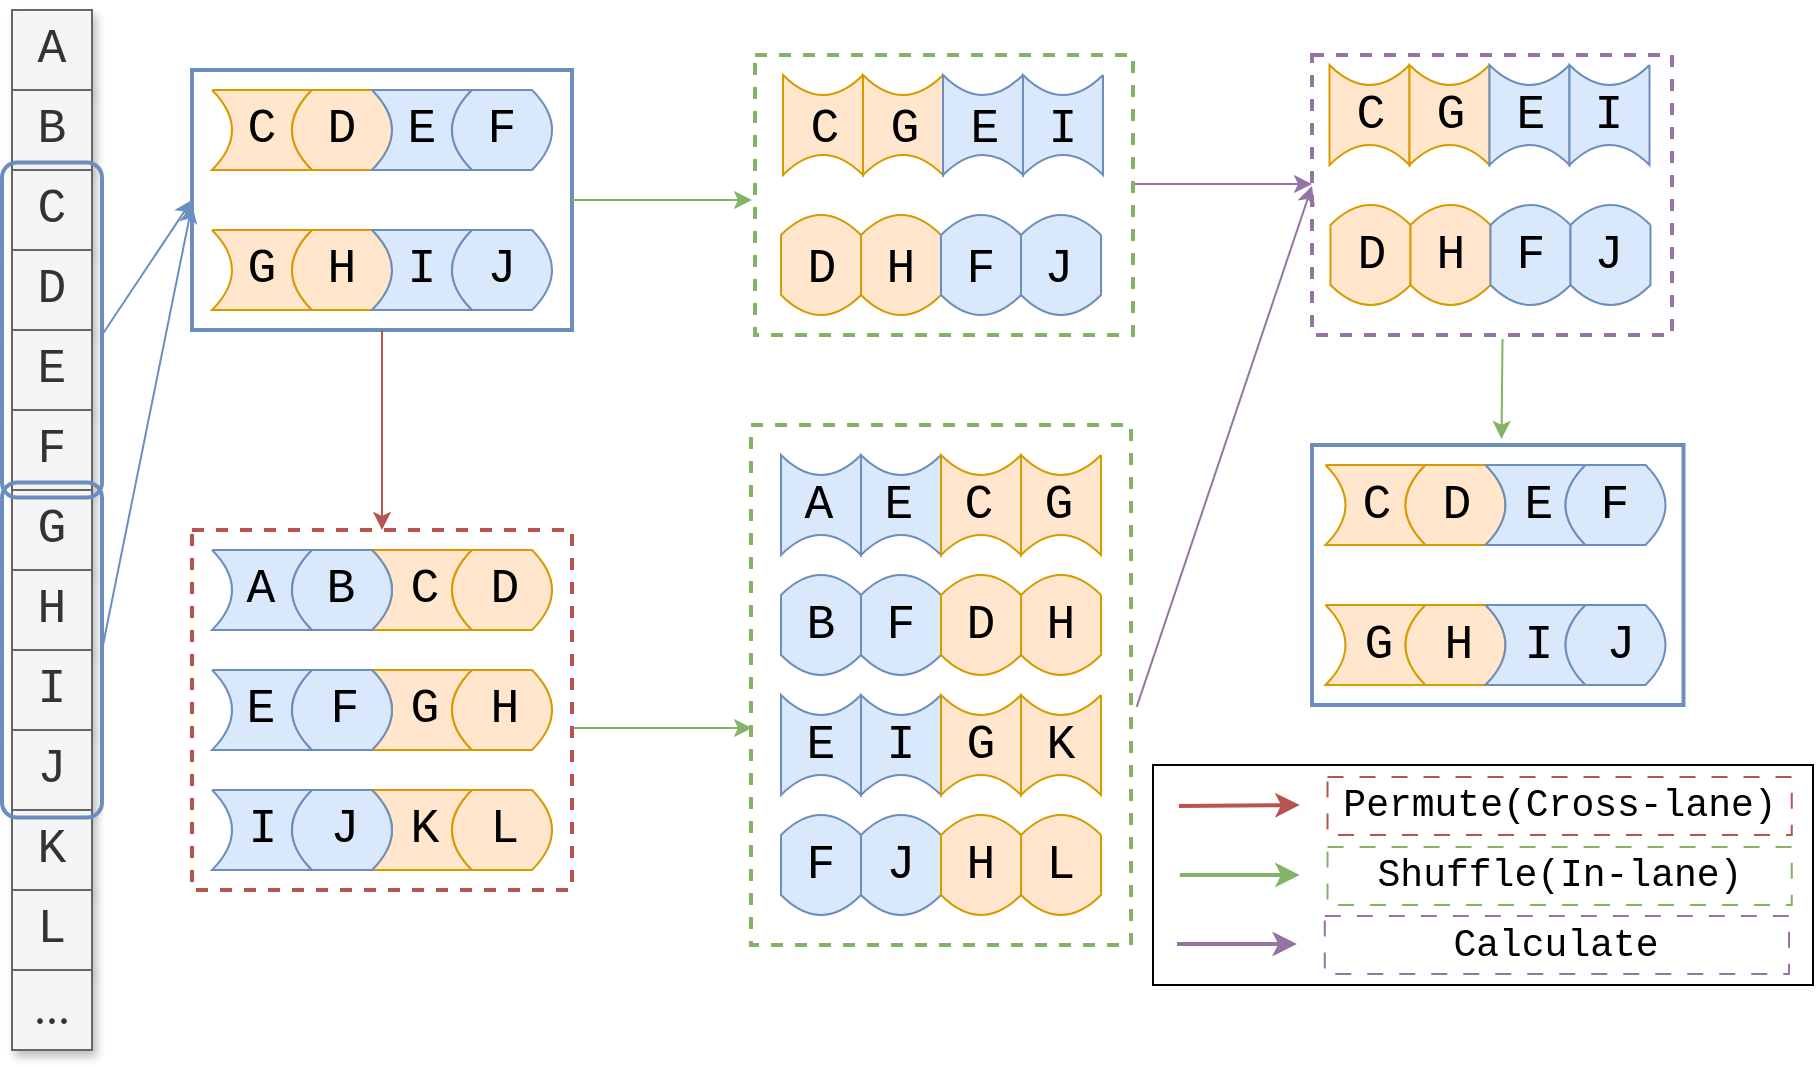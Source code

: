 <mxfile version="21.6.3" type="github">
  <diagram name="第 1 页" id="M4FTqEk83SEQUKlFbiba">
    <mxGraphModel dx="1247" dy="1162" grid="1" gridSize="10" guides="1" tooltips="1" connect="1" arrows="1" fold="1" page="1" pageScale="1" pageWidth="827" pageHeight="1169" math="0" shadow="0">
      <root>
        <mxCell id="0" />
        <mxCell id="1" parent="0" />
        <mxCell id="JJsusrt6YoOf3l3M_abA-1" value="C" style="shape=stencil(tZTbjoMgEIafhtuGw3bvG3b7HlSnldSCi/T09ouATcVqD9HEmMw/8M1PhgExXheiAkRxgdgPopRg7P4uPiexqCvIbBBPwkixKSFkamv0Hs4yt5EhVQFG2ibLfhFeuTXNx3imlXIQqVXdydzlHUxI5fbiS4DF8tdOVDn+ASyYaDKoiK5fxy6W84DJTH672Nb95H6nA3cdk7kaNxmYfI5l3ClDl5vxjcj2O6OPKn9ophLN4PQSbfqgT/BkHB4fswWUUt0BbgP9DuLvKPIGQcKe7xYR42WMLzStkQrvOE0u0GuIxOnXE6eJz9ESvsu9Znl1oMOMb7WBkdZvZVmG53Ok6uACX7pXwavhVffCPw==);whiteSpace=wrap;html=1;fillStyle=auto;shadow=0;fillColor=#ffe6cc;strokeColor=#d79b00;fontSize=24;fontFamily=Courier New;" vertex="1" parent="1">
          <mxGeometry x="1700" y="480" width="50" height="40" as="geometry" />
        </mxCell>
        <mxCell id="JJsusrt6YoOf3l3M_abA-2" value="D" style="shape=stencil(tZTZbsMgEEW/hsdWLIqU14q2/0HsSY3igIvJ9vfBgJMYL00jW7IszR185uKBQYzXhagAUVwg9okoJRi7t4tPSSzqCjIbxKMwUmxKCJnaGr2Dk8xtZEhVgJG2ybIvhD/cmuZhPNNKOYjUqu5kHvIOJqRy3+JzgMXyl05UOf4eLJhoMqiIfj+PfV8tAyYL+e1iW/ez+50P3HVMlmrcbGDyOpZxp4wdbsY3Itv9GH1Q+aCZSjQXp5do03t9hLvL4fswvM+WUEr1QFi/QPg9iLwhkPgbbi6isIrxmSY1aDJF/mM0PUHPMRKrb39ZpYnVySK+0b1+eXWkyYxvtYGJ7m9lWYYJOlF1dIEv3avg1TDYvXAF);whiteSpace=wrap;html=1;fillColor=#ffe6cc;strokeColor=#d79b00;fontSize=24;fontFamily=Courier New;" vertex="1" parent="1">
          <mxGeometry x="1740" y="480" width="50" height="40" as="geometry" />
        </mxCell>
        <mxCell id="JJsusrt6YoOf3l3M_abA-3" value="E" style="shape=stencil(tZTbjoMgEIafhtuGw3bvG3b7HlSnldSCi/T09ouATcVqD9HEmMw/8M1PhgExXheiAkRxgdgPopRg7P4uPiexqCvIbBBPwkixKSFkamv0Hs4yt5EhVQFG2ibLfhFeuTXNx3imlXIQqVXdydzlHUxI5fbiS4DF8tdOVDn+ASyYaDKoiK5fxy6W84DJTH672Nb95H6nA3cdk7kaNxmYfI5l3ClDl5vxjcj2O6OPKn9ophLN4PQSbfqgT/BkHB4fswWUUt0BbgP9DuLvKPIGQcKe7xYR42WMLzStkQrvOE0u0GuIxOnXE6eJz9ESvsu9Znl1oMOMb7WBkdZvZVmG53Ok6uACX7pXwavhVffCPw==);whiteSpace=wrap;html=1;fillStyle=auto;shadow=0;fillColor=#dae8fc;strokeColor=#6c8ebf;fontSize=24;fontFamily=Courier New;" vertex="1" parent="1">
          <mxGeometry x="1780" y="480" width="50" height="40" as="geometry" />
        </mxCell>
        <mxCell id="JJsusrt6YoOf3l3M_abA-4" value="F" style="shape=stencil(tZTZbsMgEEW/hsdWLIqU14q2/0HsSY3igIvJ9vfBgJMYL00jW7IszR185uKBQYzXhagAUVwg9okoJRi7t4tPSSzqCjIbxKMwUmxKCJnaGr2Dk8xtZEhVgJG2ybIvhD/cmuZhPNNKOYjUqu5kHvIOJqRy3+JzgMXyl05UOf4eLJhoMqiIfj+PfV8tAyYL+e1iW/ez+50P3HVMlmrcbGDyOpZxp4wdbsY3Itv9GH1Q+aCZSjQXp5do03t9hLvL4fswvM+WUEr1QFi/QPg9iLwhkPgbbi6isIrxmSY1aDJF/mM0PUHPMRKrb39ZpYnVySK+0b1+eXWkyYxvtYGJ7m9lWYYJOlF1dIEv3avg1TDYvXAF);whiteSpace=wrap;html=1;fillColor=#dae8fc;strokeColor=#6c8ebf;fontSize=24;fontFamily=Courier New;" vertex="1" parent="1">
          <mxGeometry x="1820" y="480" width="50" height="40" as="geometry" />
        </mxCell>
        <mxCell id="JJsusrt6YoOf3l3M_abA-5" value="G" style="shape=stencil(tZTbjoMgEIafhtuGw3bvG3b7HlSnldSCi/T09ouATcVqD9HEmMw/8M1PhgExXheiAkRxgdgPopRg7P4uPiexqCvIbBBPwkixKSFkamv0Hs4yt5EhVQFG2ibLfhFeuTXNx3imlXIQqVXdydzlHUxI5fbiS4DF8tdOVDn+ASyYaDKoiK5fxy6W84DJTH672Nb95H6nA3cdk7kaNxmYfI5l3ClDl5vxjcj2O6OPKn9ophLN4PQSbfqgT/BkHB4fswWUUt0BbgP9DuLvKPIGQcKe7xYR42WMLzStkQrvOE0u0GuIxOnXE6eJz9ESvsu9Znl1oMOMb7WBkdZvZVmG53Ok6uACX7pXwavhVffCPw==);whiteSpace=wrap;html=1;fillStyle=auto;shadow=0;fillColor=#ffe6cc;strokeColor=#d79b00;fontSize=24;fontFamily=Courier New;" vertex="1" parent="1">
          <mxGeometry x="1700" y="550" width="50" height="40" as="geometry" />
        </mxCell>
        <mxCell id="JJsusrt6YoOf3l3M_abA-6" value="H" style="shape=stencil(tZTZbsMgEEW/hsdWLIqU14q2/0HsSY3igIvJ9vfBgJMYL00jW7IszR185uKBQYzXhagAUVwg9okoJRi7t4tPSSzqCjIbxKMwUmxKCJnaGr2Dk8xtZEhVgJG2ybIvhD/cmuZhPNNKOYjUqu5kHvIOJqRy3+JzgMXyl05UOf4eLJhoMqiIfj+PfV8tAyYL+e1iW/ez+50P3HVMlmrcbGDyOpZxp4wdbsY3Itv9GH1Q+aCZSjQXp5do03t9hLvL4fswvM+WUEr1QFi/QPg9iLwhkPgbbi6isIrxmSY1aDJF/mM0PUHPMRKrb39ZpYnVySK+0b1+eXWkyYxvtYGJ7m9lWYYJOlF1dIEv3avg1TDYvXAF);whiteSpace=wrap;html=1;fillColor=#ffe6cc;strokeColor=#d79b00;fontSize=24;fontFamily=Courier New;" vertex="1" parent="1">
          <mxGeometry x="1740" y="550" width="50" height="40" as="geometry" />
        </mxCell>
        <mxCell id="JJsusrt6YoOf3l3M_abA-7" value="I" style="shape=stencil(tZTbjoMgEIafhtuGw3bvG3b7HlSnldSCi/T09ouATcVqD9HEmMw/8M1PhgExXheiAkRxgdgPopRg7P4uPiexqCvIbBBPwkixKSFkamv0Hs4yt5EhVQFG2ibLfhFeuTXNx3imlXIQqVXdydzlHUxI5fbiS4DF8tdOVDn+ASyYaDKoiK5fxy6W84DJTH672Nb95H6nA3cdk7kaNxmYfI5l3ClDl5vxjcj2O6OPKn9ophLN4PQSbfqgT/BkHB4fswWUUt0BbgP9DuLvKPIGQcKe7xYR42WMLzStkQrvOE0u0GuIxOnXE6eJz9ESvsu9Znl1oMOMb7WBkdZvZVmG53Ok6uACX7pXwavhVffCPw==);whiteSpace=wrap;html=1;fillStyle=auto;shadow=0;fillColor=#dae8fc;strokeColor=#6c8ebf;fontSize=24;fontFamily=Courier New;" vertex="1" parent="1">
          <mxGeometry x="1780" y="550" width="50" height="40" as="geometry" />
        </mxCell>
        <mxCell id="JJsusrt6YoOf3l3M_abA-8" value="J" style="shape=stencil(tZTZbsMgEEW/hsdWLIqU14q2/0HsSY3igIvJ9vfBgJMYL00jW7IszR185uKBQYzXhagAUVwg9okoJRi7t4tPSSzqCjIbxKMwUmxKCJnaGr2Dk8xtZEhVgJG2ybIvhD/cmuZhPNNKOYjUqu5kHvIOJqRy3+JzgMXyl05UOf4eLJhoMqiIfj+PfV8tAyYL+e1iW/ez+50P3HVMlmrcbGDyOpZxp4wdbsY3Itv9GH1Q+aCZSjQXp5do03t9hLvL4fswvM+WUEr1QFi/QPg9iLwhkPgbbi6isIrxmSY1aDJF/mM0PUHPMRKrb39ZpYnVySK+0b1+eXWkyYxvtYGJ7m9lWYYJOlF1dIEv3avg1TDYvXAF);whiteSpace=wrap;html=1;fillColor=#dae8fc;strokeColor=#6c8ebf;fontSize=24;fontFamily=Courier New;" vertex="1" parent="1">
          <mxGeometry x="1820" y="550" width="50" height="40" as="geometry" />
        </mxCell>
        <mxCell id="JJsusrt6YoOf3l3M_abA-9" value="" style="rounded=0;whiteSpace=wrap;html=1;fillColor=none;strokeColor=#6C8EBF;strokeWidth=2;" vertex="1" parent="1">
          <mxGeometry x="1690" y="470" width="190" height="130" as="geometry" />
        </mxCell>
        <mxCell id="JJsusrt6YoOf3l3M_abA-10" value="" style="endArrow=classic;html=1;rounded=0;exitX=1;exitY=0.5;exitDx=0;exitDy=0;fillColor=#d5e8d4;strokeColor=#82b366;" edge="1" parent="1" source="JJsusrt6YoOf3l3M_abA-9">
          <mxGeometry width="50" height="50" relative="1" as="geometry">
            <mxPoint x="1880" y="530" as="sourcePoint" />
            <mxPoint x="1970" y="535" as="targetPoint" />
          </mxGeometry>
        </mxCell>
        <mxCell id="JJsusrt6YoOf3l3M_abA-11" value="" style="endArrow=classic;html=1;rounded=0;entryX=0.5;entryY=0;entryDx=0;entryDy=0;fillColor=#f8cecc;strokeColor=#b85450;exitX=0.5;exitY=1;exitDx=0;exitDy=0;" edge="1" parent="1" source="JJsusrt6YoOf3l3M_abA-9" target="JJsusrt6YoOf3l3M_abA-67">
          <mxGeometry width="50" height="50" relative="1" as="geometry">
            <mxPoint x="1784.5" y="620" as="sourcePoint" />
            <mxPoint x="1784.5" y="689.5" as="targetPoint" />
          </mxGeometry>
        </mxCell>
        <mxCell id="JJsusrt6YoOf3l3M_abA-12" value="" style="endArrow=classic;html=1;rounded=0;exitX=1;exitY=0.5;exitDx=0;exitDy=0;fillColor=#d5e8d4;strokeColor=#82b366;" edge="1" parent="1">
          <mxGeometry width="50" height="50" relative="1" as="geometry">
            <mxPoint x="1880" y="799" as="sourcePoint" />
            <mxPoint x="1970" y="799" as="targetPoint" />
          </mxGeometry>
        </mxCell>
        <mxCell id="JJsusrt6YoOf3l3M_abA-13" value="" style="endArrow=classic;html=1;rounded=0;exitX=0.993;exitY=0.448;exitDx=0;exitDy=0;fillColor=#e1d5e7;strokeColor=#9673a6;exitPerimeter=0;" edge="1" parent="1">
          <mxGeometry width="50" height="50" relative="1" as="geometry">
            <mxPoint x="2159.5" y="527" as="sourcePoint" />
            <mxPoint x="2250" y="527" as="targetPoint" />
          </mxGeometry>
        </mxCell>
        <mxCell id="JJsusrt6YoOf3l3M_abA-14" value="" style="endArrow=classic;html=1;rounded=0;exitX=1.015;exitY=0.542;exitDx=0;exitDy=0;fillColor=#e1d5e7;strokeColor=#9673a6;exitPerimeter=0;" edge="1" parent="1" source="JJsusrt6YoOf3l3M_abA-130">
          <mxGeometry width="50" height="50" relative="1" as="geometry">
            <mxPoint x="2160.5" y="717.5" as="sourcePoint" />
            <mxPoint x="2250" y="528" as="targetPoint" />
          </mxGeometry>
        </mxCell>
        <mxCell id="JJsusrt6YoOf3l3M_abA-15" value="" style="shape=stencil(tZTbjoMgEIafhtuGw3bvG3b7HlSnldSCi/T09ouATcVqD9HEmMw/8M1PhgExXheiAkRxgdgPopRg7P4uPiexqCvIbBBPwkixKSFkamv0Hs4yt5EhVQFG2ibLfhFeuTXNx3imlXIQqVXdydzlHUxI5fbiS4DF8tdOVDn+ASyYaDKoiK5fxy6W84DJTH672Nb95H6nA3cdk7kaNxmYfI5l3ClDl5vxjcj2O6OPKn9ophLN4PQSbfqgT/BkHB4fswWUUt0BbgP9DuLvKPIGQcKe7xYR42WMLzStkQrvOE0u0GuIxOnXE6eJz9ESvsu9Znl1oMOMb7WBkdZvZVmG53Ok6uACX7pXwavhVffCPw==);whiteSpace=wrap;html=1;fillStyle=auto;shadow=0;fillColor=#ffe6cc;strokeColor=#d79b00;fontSize=24;fontFamily=Courier New;" vertex="1" parent="1">
          <mxGeometry x="2256.75" y="667.5" width="50" height="40" as="geometry" />
        </mxCell>
        <mxCell id="JJsusrt6YoOf3l3M_abA-16" value="" style="shape=stencil(tZTZbsMgEEW/hsdWLIqU14q2/0HsSY3igIvJ9vfBgJMYL00jW7IszR185uKBQYzXhagAUVwg9okoJRi7t4tPSSzqCjIbxKMwUmxKCJnaGr2Dk8xtZEhVgJG2ybIvhD/cmuZhPNNKOYjUqu5kHvIOJqRy3+JzgMXyl05UOf4eLJhoMqiIfj+PfV8tAyYL+e1iW/ez+50P3HVMlmrcbGDyOpZxp4wdbsY3Itv9GH1Q+aCZSjQXp5do03t9hLvL4fswvM+WUEr1QFi/QPg9iLwhkPgbbi6isIrxmSY1aDJF/mM0PUHPMRKrb39ZpYnVySK+0b1+eXWkyYxvtYGJ7m9lWYYJOlF1dIEv3avg1TDYvXAF);whiteSpace=wrap;html=1;fillColor=#ffe6cc;strokeColor=#d79b00;fontSize=24;fontFamily=Courier New;" vertex="1" parent="1">
          <mxGeometry x="2296.75" y="667.5" width="50" height="40" as="geometry" />
        </mxCell>
        <mxCell id="JJsusrt6YoOf3l3M_abA-17" value="" style="shape=stencil(tZTbjoMgEIafhtuGw3bvG3b7HlSnldSCi/T09ouATcVqD9HEmMw/8M1PhgExXheiAkRxgdgPopRg7P4uPiexqCvIbBBPwkixKSFkamv0Hs4yt5EhVQFG2ibLfhFeuTXNx3imlXIQqVXdydzlHUxI5fbiS4DF8tdOVDn+ASyYaDKoiK5fxy6W84DJTH672Nb95H6nA3cdk7kaNxmYfI5l3ClDl5vxjcj2O6OPKn9ophLN4PQSbfqgT/BkHB4fswWUUt0BbgP9DuLvKPIGQcKe7xYR42WMLzStkQrvOE0u0GuIxOnXE6eJz9ESvsu9Znl1oMOMb7WBkdZvZVmG53Ok6uACX7pXwavhVffCPw==);whiteSpace=wrap;html=1;fillStyle=auto;shadow=0;fillColor=#dae8fc;strokeColor=#6c8ebf;fontSize=24;fontFamily=Courier New;" vertex="1" parent="1">
          <mxGeometry x="2336.75" y="667.5" width="50" height="40" as="geometry" />
        </mxCell>
        <mxCell id="JJsusrt6YoOf3l3M_abA-18" value="" style="shape=stencil(tZTZbsMgEEW/hsdWLIqU14q2/0HsSY3igIvJ9vfBgJMYL00jW7IszR185uKBQYzXhagAUVwg9okoJRi7t4tPSSzqCjIbxKMwUmxKCJnaGr2Dk8xtZEhVgJG2ybIvhD/cmuZhPNNKOYjUqu5kHvIOJqRy3+JzgMXyl05UOf4eLJhoMqiIfj+PfV8tAyYL+e1iW/ez+50P3HVMlmrcbGDyOpZxp4wdbsY3Itv9GH1Q+aCZSjQXp5do03t9hLvL4fswvM+WUEr1QFi/QPg9iLwhkPgbbi6isIrxmSY1aDJF/mM0PUHPMRKrb39ZpYnVySK+0b1+eXWkyYxvtYGJ7m9lWYYJOlF1dIEv3avg1TDYvXAF);whiteSpace=wrap;html=1;fillColor=#dae8fc;strokeColor=#6c8ebf;fontSize=24;fontFamily=Courier New;" vertex="1" parent="1">
          <mxGeometry x="2376.75" y="667.5" width="50" height="40" as="geometry" />
        </mxCell>
        <mxCell id="JJsusrt6YoOf3l3M_abA-19" value="" style="shape=stencil(tZTbjoMgEIafhtuGw3bvG3b7HlSnldSCi/T09ouATcVqD9HEmMw/8M1PhgExXheiAkRxgdgPopRg7P4uPiexqCvIbBBPwkixKSFkamv0Hs4yt5EhVQFG2ibLfhFeuTXNx3imlXIQqVXdydzlHUxI5fbiS4DF8tdOVDn+ASyYaDKoiK5fxy6W84DJTH672Nb95H6nA3cdk7kaNxmYfI5l3ClDl5vxjcj2O6OPKn9ophLN4PQSbfqgT/BkHB4fswWUUt0BbgP9DuLvKPIGQcKe7xYR42WMLzStkQrvOE0u0GuIxOnXE6eJz9ESvsu9Znl1oMOMb7WBkdZvZVmG53Ok6uACX7pXwavhVffCPw==);whiteSpace=wrap;html=1;fillStyle=auto;shadow=0;fillColor=#ffe6cc;strokeColor=#d79b00;fontSize=24;fontFamily=Courier New;" vertex="1" parent="1">
          <mxGeometry x="2256.75" y="737.5" width="50" height="40" as="geometry" />
        </mxCell>
        <mxCell id="JJsusrt6YoOf3l3M_abA-20" value="" style="shape=stencil(tZTZbsMgEEW/hsdWLIqU14q2/0HsSY3igIvJ9vfBgJMYL00jW7IszR185uKBQYzXhagAUVwg9okoJRi7t4tPSSzqCjIbxKMwUmxKCJnaGr2Dk8xtZEhVgJG2ybIvhD/cmuZhPNNKOYjUqu5kHvIOJqRy3+JzgMXyl05UOf4eLJhoMqiIfj+PfV8tAyYL+e1iW/ez+50P3HVMlmrcbGDyOpZxp4wdbsY3Itv9GH1Q+aCZSjQXp5do03t9hLvL4fswvM+WUEr1QFi/QPg9iLwhkPgbbi6isIrxmSY1aDJF/mM0PUHPMRKrb39ZpYnVySK+0b1+eXWkyYxvtYGJ7m9lWYYJOlF1dIEv3avg1TDYvXAF);whiteSpace=wrap;html=1;fillColor=#ffe6cc;strokeColor=#d79b00;fontSize=24;fontFamily=Courier New;" vertex="1" parent="1">
          <mxGeometry x="2296.75" y="737.5" width="50" height="40" as="geometry" />
        </mxCell>
        <mxCell id="JJsusrt6YoOf3l3M_abA-21" value="" style="shape=stencil(tZTbjoMgEIafhtuGw3bvG3b7HlSnldSCi/T09ouATcVqD9HEmMw/8M1PhgExXheiAkRxgdgPopRg7P4uPiexqCvIbBBPwkixKSFkamv0Hs4yt5EhVQFG2ibLfhFeuTXNx3imlXIQqVXdydzlHUxI5fbiS4DF8tdOVDn+ASyYaDKoiK5fxy6W84DJTH672Nb95H6nA3cdk7kaNxmYfI5l3ClDl5vxjcj2O6OPKn9ophLN4PQSbfqgT/BkHB4fswWUUt0BbgP9DuLvKPIGQcKe7xYR42WMLzStkQrvOE0u0GuIxOnXE6eJz9ESvsu9Znl1oMOMb7WBkdZvZVmG53Ok6uACX7pXwavhVffCPw==);whiteSpace=wrap;html=1;fillStyle=auto;shadow=0;fillColor=#dae8fc;strokeColor=#6c8ebf;fontSize=24;fontFamily=Courier New;" vertex="1" parent="1">
          <mxGeometry x="2336.75" y="737.5" width="50" height="40" as="geometry" />
        </mxCell>
        <mxCell id="JJsusrt6YoOf3l3M_abA-22" value="" style="shape=stencil(tZTZbsMgEEW/hsdWLIqU14q2/0HsSY3igIvJ9vfBgJMYL00jW7IszR185uKBQYzXhagAUVwg9okoJRi7t4tPSSzqCjIbxKMwUmxKCJnaGr2Dk8xtZEhVgJG2ybIvhD/cmuZhPNNKOYjUqu5kHvIOJqRy3+JzgMXyl05UOf4eLJhoMqiIfj+PfV8tAyYL+e1iW/ez+50P3HVMlmrcbGDyOpZxp4wdbsY3Itv9GH1Q+aCZSjQXp5do03t9hLvL4fswvM+WUEr1QFi/QPg9iLwhkPgbbi6isIrxmSY1aDJF/mM0PUHPMRKrb39ZpYnVySK+0b1+eXWkyYxvtYGJ7m9lWYYJOlF1dIEv3avg1TDYvXAF);whiteSpace=wrap;html=1;fillColor=#dae8fc;strokeColor=#6c8ebf;fontSize=24;fontFamily=Courier New;" vertex="1" parent="1">
          <mxGeometry x="2376.75" y="737.5" width="50" height="40" as="geometry" />
        </mxCell>
        <mxCell id="JJsusrt6YoOf3l3M_abA-23" value="" style="rounded=0;whiteSpace=wrap;html=1;fillColor=none;strokeColor=#6c8ebf;strokeWidth=2;" vertex="1" parent="1">
          <mxGeometry x="2250" y="657.5" width="185.75" height="130" as="geometry" />
        </mxCell>
        <mxCell id="JJsusrt6YoOf3l3M_abA-24" value="" style="endArrow=classic;html=1;rounded=0;fillColor=#d5e8d4;strokeColor=#82b366;" edge="1" parent="1">
          <mxGeometry width="50" height="50" relative="1" as="geometry">
            <mxPoint x="2345.25" y="604.5" as="sourcePoint" />
            <mxPoint x="2344.75" y="654.5" as="targetPoint" />
          </mxGeometry>
        </mxCell>
        <mxCell id="JJsusrt6YoOf3l3M_abA-25" value="A" style="rounded=0;whiteSpace=wrap;html=1;fillColor=#f5f5f5;fontFamily=Courier New;fontSize=24;strokeColor=#666666;fontColor=#333333;shadow=1;" vertex="1" parent="1">
          <mxGeometry x="1600" y="440" width="40" height="40" as="geometry" />
        </mxCell>
        <mxCell id="JJsusrt6YoOf3l3M_abA-26" value="B" style="rounded=0;whiteSpace=wrap;html=1;fillColor=#f5f5f5;fontFamily=Courier New;fontSize=24;strokeColor=#666666;fontColor=#333333;shadow=1;" vertex="1" parent="1">
          <mxGeometry x="1600" y="480" width="40" height="40" as="geometry" />
        </mxCell>
        <mxCell id="JJsusrt6YoOf3l3M_abA-27" value="C" style="rounded=0;whiteSpace=wrap;html=1;fillColor=#f5f5f5;fontFamily=Courier New;fontSize=24;strokeColor=#666666;fontColor=#333333;shadow=1;" vertex="1" parent="1">
          <mxGeometry x="1600" y="520" width="40" height="40" as="geometry" />
        </mxCell>
        <mxCell id="JJsusrt6YoOf3l3M_abA-28" value="D" style="rounded=0;whiteSpace=wrap;html=1;fillColor=#f5f5f5;fontFamily=Courier New;fontSize=24;strokeColor=#666666;fontColor=#333333;shadow=1;" vertex="1" parent="1">
          <mxGeometry x="1600" y="560" width="40" height="40" as="geometry" />
        </mxCell>
        <mxCell id="JJsusrt6YoOf3l3M_abA-29" value="E" style="rounded=0;whiteSpace=wrap;html=1;fillColor=#f5f5f5;fontFamily=Courier New;fontSize=24;strokeColor=#666666;fontColor=#333333;shadow=1;" vertex="1" parent="1">
          <mxGeometry x="1600" y="600" width="40" height="40" as="geometry" />
        </mxCell>
        <mxCell id="JJsusrt6YoOf3l3M_abA-30" value="F" style="rounded=0;whiteSpace=wrap;html=1;fillColor=#f5f5f5;fontFamily=Courier New;fontSize=24;strokeColor=#666666;fontColor=#333333;shadow=1;" vertex="1" parent="1">
          <mxGeometry x="1600" y="640" width="40" height="40" as="geometry" />
        </mxCell>
        <mxCell id="JJsusrt6YoOf3l3M_abA-31" value="G" style="rounded=0;whiteSpace=wrap;html=1;fillColor=#f5f5f5;fontFamily=Courier New;fontSize=24;strokeColor=#666666;fontColor=#333333;shadow=1;" vertex="1" parent="1">
          <mxGeometry x="1600" y="680" width="40" height="40" as="geometry" />
        </mxCell>
        <mxCell id="JJsusrt6YoOf3l3M_abA-32" value="H" style="rounded=0;whiteSpace=wrap;html=1;fillColor=#f5f5f5;fontFamily=Courier New;fontSize=24;strokeColor=#666666;fontColor=#333333;shadow=1;" vertex="1" parent="1">
          <mxGeometry x="1600" y="720" width="40" height="40" as="geometry" />
        </mxCell>
        <mxCell id="JJsusrt6YoOf3l3M_abA-33" value="I" style="rounded=0;whiteSpace=wrap;html=1;fillColor=#f5f5f5;fontFamily=Courier New;fontSize=24;strokeColor=#666666;fontColor=#333333;shadow=1;" vertex="1" parent="1">
          <mxGeometry x="1600" y="760" width="40" height="40" as="geometry" />
        </mxCell>
        <mxCell id="JJsusrt6YoOf3l3M_abA-34" value="J" style="rounded=0;whiteSpace=wrap;html=1;fillColor=#f5f5f5;fontFamily=Courier New;fontSize=24;strokeColor=#666666;fontColor=#333333;shadow=1;" vertex="1" parent="1">
          <mxGeometry x="1600" y="800" width="40" height="40" as="geometry" />
        </mxCell>
        <mxCell id="JJsusrt6YoOf3l3M_abA-35" value="K" style="rounded=0;whiteSpace=wrap;html=1;fillColor=#f5f5f5;fontFamily=Courier New;fontSize=24;strokeColor=#666666;fontColor=#333333;shadow=1;" vertex="1" parent="1">
          <mxGeometry x="1600" y="840" width="40" height="40" as="geometry" />
        </mxCell>
        <mxCell id="JJsusrt6YoOf3l3M_abA-36" value="L" style="rounded=0;whiteSpace=wrap;html=1;fillColor=#f5f5f5;fontFamily=Courier New;fontSize=24;strokeColor=#666666;fontColor=#333333;shadow=1;" vertex="1" parent="1">
          <mxGeometry x="1600" y="880" width="40" height="40" as="geometry" />
        </mxCell>
        <mxCell id="JJsusrt6YoOf3l3M_abA-37" value="&lt;font face=&quot;Times New Roman&quot; style=&quot;font-size: 24px;&quot;&gt;...&lt;/font&gt;" style="rounded=0;whiteSpace=wrap;html=1;fillColor=#f5f5f5;fontFamily=Courier New;fontSize=24;strokeColor=#666666;fontColor=#333333;shadow=1;" vertex="1" parent="1">
          <mxGeometry x="1600" y="920" width="40" height="40" as="geometry" />
        </mxCell>
        <mxCell id="JJsusrt6YoOf3l3M_abA-38" value="" style="shape=stencil(tZTbjoMgEIafhtuGw3bvG3b7HlSnldSCi/T09ouATcVqD9HEmMw/8M1PhgExXheiAkRxgdgPopRg7P4uPiexqCvIbBBPwkixKSFkamv0Hs4yt5EhVQFG2ibLfhFeuTXNx3imlXIQqVXdydzlHUxI5fbiS4DF8tdOVDn+ASyYaDKoiK5fxy6W84DJTH672Nb95H6nA3cdk7kaNxmYfI5l3ClDl5vxjcj2O6OPKn9ophLN4PQSbfqgT/BkHB4fswWUUt0BbgP9DuLvKPIGQcKe7xYR42WMLzStkQrvOE0u0GuIxOnXE6eJz9ESvsu9Znl1oMOMb7WBkdZvZVmG53Ok6uACX7pXwavhVffCPw==);whiteSpace=wrap;html=1;fillStyle=auto;shadow=0;rotation=90;fillColor=#ffe6cc;strokeColor=#d79b00;fontSize=24;fontFamily=Courier New;align=center;container=0;" vertex="1" parent="1">
          <mxGeometry x="1980.5" y="477.5" width="50" height="40" as="geometry" />
        </mxCell>
        <mxCell id="JJsusrt6YoOf3l3M_abA-39" value="" style="shape=stencil(tZTbjoMgEIafhtuGw3bvG3b7HlSnldSCi/T09ouATcVqD9HEmMw/8M1PhgExXheiAkRxgdgPopRg7P4uPiexqCvIbBBPwkixKSFkamv0Hs4yt5EhVQFG2ibLfhFeuTXNx3imlXIQqVXdydzlHUxI5fbiS4DF8tdOVDn+ASyYaDKoiK5fxy6W84DJTH672Nb95H6nA3cdk7kaNxmYfI5l3ClDl5vxjcj2O6OPKn9ophLN4PQSbfqgT/BkHB4fswWUUt0BbgP9DuLvKPIGQcKe7xYR42WMLzStkQrvOE0u0GuIxOnXE6eJz9ESvsu9Znl1oMOMb7WBkdZvZVmG53Ok6uACX7pXwavhVffCPw==);whiteSpace=wrap;html=1;fillStyle=auto;shadow=0;rotation=90;fillColor=#ffe6cc;strokeColor=#d79b00;fontSize=24;fontFamily=Courier New;container=0;" vertex="1" parent="1">
          <mxGeometry x="2020.5" y="477.5" width="50" height="40" as="geometry" />
        </mxCell>
        <mxCell id="JJsusrt6YoOf3l3M_abA-40" value="" style="shape=stencil(tZTbjoMgEIafhtuGw3bvG3b7HlSnldSCi/T09ouATcVqD9HEmMw/8M1PhgExXheiAkRxgdgPopRg7P4uPiexqCvIbBBPwkixKSFkamv0Hs4yt5EhVQFG2ibLfhFeuTXNx3imlXIQqVXdydzlHUxI5fbiS4DF8tdOVDn+ASyYaDKoiK5fxy6W84DJTH672Nb95H6nA3cdk7kaNxmYfI5l3ClDl5vxjcj2O6OPKn9ophLN4PQSbfqgT/BkHB4fswWUUt0BbgP9DuLvKPIGQcKe7xYR42WMLzStkQrvOE0u0GuIxOnXE6eJz9ESvsu9Znl1oMOMb7WBkdZvZVmG53Ok6uACX7pXwavhVffCPw==);whiteSpace=wrap;html=1;fillStyle=auto;shadow=0;rotation=90;fillColor=#dae8fc;strokeColor=#6c8ebf;fontSize=24;fontFamily=Courier New;container=0;" vertex="1" parent="1">
          <mxGeometry x="2060.5" y="477.5" width="50" height="40" as="geometry" />
        </mxCell>
        <mxCell id="JJsusrt6YoOf3l3M_abA-41" value="" style="shape=stencil(tZTbjoMgEIafhtuGw3bvG3b7HlSnldSCi/T09ouATcVqD9HEmMw/8M1PhgExXheiAkRxgdgPopRg7P4uPiexqCvIbBBPwkixKSFkamv0Hs4yt5EhVQFG2ibLfhFeuTXNx3imlXIQqVXdydzlHUxI5fbiS4DF8tdOVDn+ASyYaDKoiK5fxy6W84DJTH672Nb95H6nA3cdk7kaNxmYfI5l3ClDl5vxjcj2O6OPKn9ophLN4PQSbfqgT/BkHB4fswWUUt0BbgP9DuLvKPIGQcKe7xYR42WMLzStkQrvOE0u0GuIxOnXE6eJz9ESvsu9Znl1oMOMb7WBkdZvZVmG53Ok6uACX7pXwavhVffCPw==);whiteSpace=wrap;html=1;fillStyle=auto;shadow=0;rotation=90;fillColor=#dae8fc;strokeColor=#6c8ebf;fontSize=24;fontFamily=Courier New;container=0;" vertex="1" parent="1">
          <mxGeometry x="2100.5" y="477.5" width="50" height="40" as="geometry" />
        </mxCell>
        <mxCell id="JJsusrt6YoOf3l3M_abA-42" value="" style="shape=stencil(tZTZbsMgEEW/hsdWLIqU14q2/0HsSY3igIvJ9vfBgJMYL00jW7IszR185uKBQYzXhagAUVwg9okoJRi7t4tPSSzqCjIbxKMwUmxKCJnaGr2Dk8xtZEhVgJG2ybIvhD/cmuZhPNNKOYjUqu5kHvIOJqRy3+JzgMXyl05UOf4eLJhoMqiIfj+PfV8tAyYL+e1iW/ez+50P3HVMlmrcbGDyOpZxp4wdbsY3Itv9GH1Q+aCZSjQXp5do03t9hLvL4fswvM+WUEr1QFi/QPg9iLwhkPgbbi6isIrxmSY1aDJF/mM0PUHPMRKrb39ZpYnVySK+0b1+eXWkyYxvtYGJ7m9lWYYJOlF1dIEv3avg1TDYvXAF);whiteSpace=wrap;html=1;rotation=90;fillColor=#ffe6cc;strokeColor=#d79b00;fontSize=24;fontFamily=Courier New;container=0;" vertex="1" parent="1">
          <mxGeometry x="1979.5" y="547.5" width="50" height="40" as="geometry" />
        </mxCell>
        <mxCell id="JJsusrt6YoOf3l3M_abA-43" value="" style="shape=stencil(tZTZbsMgEEW/hsdWLIqU14q2/0HsSY3igIvJ9vfBgJMYL00jW7IszR185uKBQYzXhagAUVwg9okoJRi7t4tPSSzqCjIbxKMwUmxKCJnaGr2Dk8xtZEhVgJG2ybIvhD/cmuZhPNNKOYjUqu5kHvIOJqRy3+JzgMXyl05UOf4eLJhoMqiIfj+PfV8tAyYL+e1iW/ez+50P3HVMlmrcbGDyOpZxp4wdbsY3Itv9GH1Q+aCZSjQXp5do03t9hLvL4fswvM+WUEr1QFi/QPg9iLwhkPgbbi6isIrxmSY1aDJF/mM0PUHPMRKrb39ZpYnVySK+0b1+eXWkyYxvtYGJ7m9lWYYJOlF1dIEv3avg1TDYvXAF);whiteSpace=wrap;html=1;rotation=90;fillColor=#ffe6cc;strokeColor=#d79b00;fontSize=24;fontFamily=Courier New;container=0;" vertex="1" parent="1">
          <mxGeometry x="2019.5" y="547.5" width="50" height="40" as="geometry" />
        </mxCell>
        <mxCell id="JJsusrt6YoOf3l3M_abA-44" value="" style="shape=stencil(tZTZbsMgEEW/hsdWLIqU14q2/0HsSY3igIvJ9vfBgJMYL00jW7IszR185uKBQYzXhagAUVwg9okoJRi7t4tPSSzqCjIbxKMwUmxKCJnaGr2Dk8xtZEhVgJG2ybIvhD/cmuZhPNNKOYjUqu5kHvIOJqRy3+JzgMXyl05UOf4eLJhoMqiIfj+PfV8tAyYL+e1iW/ez+50P3HVMlmrcbGDyOpZxp4wdbsY3Itv9GH1Q+aCZSjQXp5do03t9hLvL4fswvM+WUEr1QFi/QPg9iLwhkPgbbi6isIrxmSY1aDJF/mM0PUHPMRKrb39ZpYnVySK+0b1+eXWkyYxvtYGJ7m9lWYYJOlF1dIEv3avg1TDYvXAF);whiteSpace=wrap;html=1;rotation=90;fillColor=#dae8fc;strokeColor=#6c8ebf;fontSize=24;fontFamily=Courier New;container=0;" vertex="1" parent="1">
          <mxGeometry x="2059.5" y="547.5" width="50" height="40" as="geometry" />
        </mxCell>
        <mxCell id="JJsusrt6YoOf3l3M_abA-45" value="" style="shape=stencil(tZTZbsMgEEW/hsdWLIqU14q2/0HsSY3igIvJ9vfBgJMYL00jW7IszR185uKBQYzXhagAUVwg9okoJRi7t4tPSSzqCjIbxKMwUmxKCJnaGr2Dk8xtZEhVgJG2ybIvhD/cmuZhPNNKOYjUqu5kHvIOJqRy3+JzgMXyl05UOf4eLJhoMqiIfj+PfV8tAyYL+e1iW/ez+50P3HVMlmrcbGDyOpZxp4wdbsY3Itv9GH1Q+aCZSjQXp5do03t9hLvL4fswvM+WUEr1QFi/QPg9iLwhkPgbbi6isIrxmSY1aDJF/mM0PUHPMRKrb39ZpYnVySK+0b1+eXWkyYxvtYGJ7m9lWYYJOlF1dIEv3avg1TDYvXAF);whiteSpace=wrap;html=1;rotation=90;fillColor=#dae8fc;strokeColor=#6c8ebf;fontSize=24;fontFamily=Courier New;container=0;" vertex="1" parent="1">
          <mxGeometry x="2099.5" y="547.5" width="50" height="40" as="geometry" />
        </mxCell>
        <mxCell id="JJsusrt6YoOf3l3M_abA-46" value="" style="rounded=0;whiteSpace=wrap;html=1;fillColor=none;dashed=1;strokeColor=#82b366;strokeWidth=2;container=0;" vertex="1" parent="1">
          <mxGeometry x="1971.5" y="462.5" width="189" height="140" as="geometry" />
        </mxCell>
        <mxCell id="JJsusrt6YoOf3l3M_abA-47" value="&lt;font style=&quot;font-size: 24px;&quot; face=&quot;Courier New&quot;&gt;C&lt;/font&gt;" style="text;html=1;strokeColor=none;fillColor=none;align=center;verticalAlign=middle;whiteSpace=wrap;rounded=0;" vertex="1" parent="1">
          <mxGeometry x="1984.87" y="480" width="42.5" height="40" as="geometry" />
        </mxCell>
        <mxCell id="JJsusrt6YoOf3l3M_abA-48" value="&lt;font style=&quot;font-size: 24px;&quot; face=&quot;Courier New&quot;&gt;G&lt;/font&gt;" style="text;html=1;strokeColor=none;fillColor=none;align=center;verticalAlign=middle;whiteSpace=wrap;rounded=0;" vertex="1" parent="1">
          <mxGeometry x="2024.87" y="480" width="42.5" height="40" as="geometry" />
        </mxCell>
        <mxCell id="JJsusrt6YoOf3l3M_abA-49" value="&lt;font style=&quot;font-size: 24px;&quot; face=&quot;Courier New&quot;&gt;E&lt;/font&gt;" style="text;html=1;strokeColor=none;fillColor=none;align=center;verticalAlign=middle;whiteSpace=wrap;rounded=0;" vertex="1" parent="1">
          <mxGeometry x="2064.87" y="480" width="42.5" height="40" as="geometry" />
        </mxCell>
        <mxCell id="JJsusrt6YoOf3l3M_abA-50" value="&lt;font style=&quot;font-size: 24px;&quot; face=&quot;Courier New&quot;&gt;I&lt;/font&gt;" style="text;html=1;strokeColor=none;fillColor=none;align=center;verticalAlign=middle;whiteSpace=wrap;rounded=0;" vertex="1" parent="1">
          <mxGeometry x="2103.62" y="480" width="42.5" height="40" as="geometry" />
        </mxCell>
        <mxCell id="JJsusrt6YoOf3l3M_abA-51" value="&lt;font style=&quot;font-size: 24px;&quot; face=&quot;Courier New&quot;&gt;D&lt;/font&gt;" style="text;html=1;strokeColor=none;fillColor=none;align=center;verticalAlign=middle;whiteSpace=wrap;rounded=0;" vertex="1" parent="1">
          <mxGeometry x="1984.75" y="550" width="39.5" height="40" as="geometry" />
        </mxCell>
        <mxCell id="JJsusrt6YoOf3l3M_abA-52" value="&lt;font style=&quot;font-size: 24px;&quot; face=&quot;Courier New&quot;&gt;H&lt;/font&gt;" style="text;html=1;strokeColor=none;fillColor=none;align=center;verticalAlign=middle;whiteSpace=wrap;rounded=0;" vertex="1" parent="1">
          <mxGeometry x="2023" y="550" width="42.5" height="40" as="geometry" />
        </mxCell>
        <mxCell id="JJsusrt6YoOf3l3M_abA-53" value="&lt;font style=&quot;font-size: 24px;&quot; face=&quot;Courier New&quot;&gt;F&lt;/font&gt;" style="text;html=1;strokeColor=none;fillColor=none;align=center;verticalAlign=middle;whiteSpace=wrap;rounded=0;" vertex="1" parent="1">
          <mxGeometry x="2063" y="550" width="42.5" height="40" as="geometry" />
        </mxCell>
        <mxCell id="JJsusrt6YoOf3l3M_abA-54" value="&lt;font style=&quot;font-size: 24px;&quot; face=&quot;Courier New&quot;&gt;J&lt;/font&gt;" style="text;html=1;strokeColor=none;fillColor=none;align=center;verticalAlign=middle;whiteSpace=wrap;rounded=0;" vertex="1" parent="1">
          <mxGeometry x="2101.75" y="550" width="42.5" height="40" as="geometry" />
        </mxCell>
        <mxCell id="JJsusrt6YoOf3l3M_abA-55" value="" style="shape=stencil(tZTbjoMgEIafhtuGw3bvG3b7HlSnldSCi/T09ouATcVqD9HEmMw/8M1PhgExXheiAkRxgdgPopRg7P4uPiexqCvIbBBPwkixKSFkamv0Hs4yt5EhVQFG2ibLfhFeuTXNx3imlXIQqVXdydzlHUxI5fbiS4DF8tdOVDn+ASyYaDKoiK5fxy6W84DJTH672Nb95H6nA3cdk7kaNxmYfI5l3ClDl5vxjcj2O6OPKn9ophLN4PQSbfqgT/BkHB4fswWUUt0BbgP9DuLvKPIGQcKe7xYR42WMLzStkQrvOE0u0GuIxOnXE6eJz9ESvsu9Znl1oMOMb7WBkdZvZVmG53Ok6uACX7pXwavhVffCPw==);whiteSpace=wrap;html=1;fillStyle=auto;shadow=0;fillColor=#ffe6cc;strokeColor=#d79b00;fontSize=24;fontFamily=Courier New;container=0;" vertex="1" parent="1">
          <mxGeometry x="1780" y="710" width="50" height="40" as="geometry" />
        </mxCell>
        <mxCell id="JJsusrt6YoOf3l3M_abA-56" value="" style="shape=stencil(tZTZbsMgEEW/hsdWLIqU14q2/0HsSY3igIvJ9vfBgJMYL00jW7IszR185uKBQYzXhagAUVwg9okoJRi7t4tPSSzqCjIbxKMwUmxKCJnaGr2Dk8xtZEhVgJG2ybIvhD/cmuZhPNNKOYjUqu5kHvIOJqRy3+JzgMXyl05UOf4eLJhoMqiIfj+PfV8tAyYL+e1iW/ez+50P3HVMlmrcbGDyOpZxp4wdbsY3Itv9GH1Q+aCZSjQXp5do03t9hLvL4fswvM+WUEr1QFi/QPg9iLwhkPgbbi6isIrxmSY1aDJF/mM0PUHPMRKrb39ZpYnVySK+0b1+eXWkyYxvtYGJ7m9lWYYJOlF1dIEv3avg1TDYvXAF);whiteSpace=wrap;html=1;fillColor=#ffe6cc;strokeColor=#d79b00;fontSize=24;fontFamily=Courier New;container=0;" vertex="1" parent="1">
          <mxGeometry x="1820" y="710" width="50" height="40" as="geometry" />
        </mxCell>
        <mxCell id="JJsusrt6YoOf3l3M_abA-57" value="" style="shape=stencil(tZTbjoMgEIafhtuGw3bvG3b7HlSnldSCi/T09ouATcVqD9HEmMw/8M1PhgExXheiAkRxgdgPopRg7P4uPiexqCvIbBBPwkixKSFkamv0Hs4yt5EhVQFG2ibLfhFeuTXNx3imlXIQqVXdydzlHUxI5fbiS4DF8tdOVDn+ASyYaDKoiK5fxy6W84DJTH672Nb95H6nA3cdk7kaNxmYfI5l3ClDl5vxjcj2O6OPKn9ophLN4PQSbfqgT/BkHB4fswWUUt0BbgP9DuLvKPIGQcKe7xYR42WMLzStkQrvOE0u0GuIxOnXE6eJz9ESvsu9Znl1oMOMb7WBkdZvZVmG53Ok6uACX7pXwavhVffCPw==);whiteSpace=wrap;html=1;fillStyle=auto;shadow=0;fillColor=#dae8fc;strokeColor=#6c8ebf;fontSize=24;fontFamily=Courier New;container=0;" vertex="1" parent="1">
          <mxGeometry x="1700" y="710" width="50" height="40" as="geometry" />
        </mxCell>
        <mxCell id="JJsusrt6YoOf3l3M_abA-58" value="" style="shape=stencil(tZTZbsMgEEW/hsdWLIqU14q2/0HsSY3igIvJ9vfBgJMYL00jW7IszR185uKBQYzXhagAUVwg9okoJRi7t4tPSSzqCjIbxKMwUmxKCJnaGr2Dk8xtZEhVgJG2ybIvhD/cmuZhPNNKOYjUqu5kHvIOJqRy3+JzgMXyl05UOf4eLJhoMqiIfj+PfV8tAyYL+e1iW/ez+50P3HVMlmrcbGDyOpZxp4wdbsY3Itv9GH1Q+aCZSjQXp5do03t9hLvL4fswvM+WUEr1QFi/QPg9iLwhkPgbbi6isIrxmSY1aDJF/mM0PUHPMRKrb39ZpYnVySK+0b1+eXWkyYxvtYGJ7m9lWYYJOlF1dIEv3avg1TDYvXAF);whiteSpace=wrap;html=1;fillColor=#dae8fc;strokeColor=#6c8ebf;fontSize=24;fontFamily=Courier New;container=0;" vertex="1" parent="1">
          <mxGeometry x="1740" y="710" width="50" height="40" as="geometry" />
        </mxCell>
        <mxCell id="JJsusrt6YoOf3l3M_abA-59" value="" style="shape=stencil(tZTbjoMgEIafhtuGw3bvG3b7HlSnldSCi/T09ouATcVqD9HEmMw/8M1PhgExXheiAkRxgdgPopRg7P4uPiexqCvIbBBPwkixKSFkamv0Hs4yt5EhVQFG2ibLfhFeuTXNx3imlXIQqVXdydzlHUxI5fbiS4DF8tdOVDn+ASyYaDKoiK5fxy6W84DJTH672Nb95H6nA3cdk7kaNxmYfI5l3ClDl5vxjcj2O6OPKn9ophLN4PQSbfqgT/BkHB4fswWUUt0BbgP9DuLvKPIGQcKe7xYR42WMLzStkQrvOE0u0GuIxOnXE6eJz9ESvsu9Znl1oMOMb7WBkdZvZVmG53Ok6uACX7pXwavhVffCPw==);whiteSpace=wrap;html=1;fillStyle=auto;shadow=0;fillColor=#ffe6cc;strokeColor=#d79b00;fontSize=24;fontFamily=Courier New;container=0;" vertex="1" parent="1">
          <mxGeometry x="1780" y="770" width="50" height="40" as="geometry" />
        </mxCell>
        <mxCell id="JJsusrt6YoOf3l3M_abA-60" value="" style="shape=stencil(tZTZbsMgEEW/hsdWLIqU14q2/0HsSY3igIvJ9vfBgJMYL00jW7IszR185uKBQYzXhagAUVwg9okoJRi7t4tPSSzqCjIbxKMwUmxKCJnaGr2Dk8xtZEhVgJG2ybIvhD/cmuZhPNNKOYjUqu5kHvIOJqRy3+JzgMXyl05UOf4eLJhoMqiIfj+PfV8tAyYL+e1iW/ez+50P3HVMlmrcbGDyOpZxp4wdbsY3Itv9GH1Q+aCZSjQXp5do03t9hLvL4fswvM+WUEr1QFi/QPg9iLwhkPgbbi6isIrxmSY1aDJF/mM0PUHPMRKrb39ZpYnVySK+0b1+eXWkyYxvtYGJ7m9lWYYJOlF1dIEv3avg1TDYvXAF);whiteSpace=wrap;html=1;fillColor=#ffe6cc;strokeColor=#d79b00;fontSize=24;fontFamily=Courier New;container=0;" vertex="1" parent="1">
          <mxGeometry x="1820" y="770" width="50" height="40" as="geometry" />
        </mxCell>
        <mxCell id="JJsusrt6YoOf3l3M_abA-61" value="" style="shape=stencil(tZTbjoMgEIafhtuGw3bvG3b7HlSnldSCi/T09ouATcVqD9HEmMw/8M1PhgExXheiAkRxgdgPopRg7P4uPiexqCvIbBBPwkixKSFkamv0Hs4yt5EhVQFG2ibLfhFeuTXNx3imlXIQqVXdydzlHUxI5fbiS4DF8tdOVDn+ASyYaDKoiK5fxy6W84DJTH672Nb95H6nA3cdk7kaNxmYfI5l3ClDl5vxjcj2O6OPKn9ophLN4PQSbfqgT/BkHB4fswWUUt0BbgP9DuLvKPIGQcKe7xYR42WMLzStkQrvOE0u0GuIxOnXE6eJz9ESvsu9Znl1oMOMb7WBkdZvZVmG53Ok6uACX7pXwavhVffCPw==);whiteSpace=wrap;html=1;fillStyle=auto;shadow=0;fillColor=#dae8fc;strokeColor=#6c8ebf;fontSize=24;fontFamily=Courier New;container=0;" vertex="1" parent="1">
          <mxGeometry x="1700" y="770" width="50" height="40" as="geometry" />
        </mxCell>
        <mxCell id="JJsusrt6YoOf3l3M_abA-62" value="" style="shape=stencil(tZTZbsMgEEW/hsdWLIqU14q2/0HsSY3igIvJ9vfBgJMYL00jW7IszR185uKBQYzXhagAUVwg9okoJRi7t4tPSSzqCjIbxKMwUmxKCJnaGr2Dk8xtZEhVgJG2ybIvhD/cmuZhPNNKOYjUqu5kHvIOJqRy3+JzgMXyl05UOf4eLJhoMqiIfj+PfV8tAyYL+e1iW/ez+50P3HVMlmrcbGDyOpZxp4wdbsY3Itv9GH1Q+aCZSjQXp5do03t9hLvL4fswvM+WUEr1QFi/QPg9iLwhkPgbbi6isIrxmSY1aDJF/mM0PUHPMRKrb39ZpYnVySK+0b1+eXWkyYxvtYGJ7m9lWYYJOlF1dIEv3avg1TDYvXAF);whiteSpace=wrap;html=1;fillColor=#dae8fc;strokeColor=#6c8ebf;fontSize=24;fontFamily=Courier New;container=0;" vertex="1" parent="1">
          <mxGeometry x="1740" y="770" width="50" height="40" as="geometry" />
        </mxCell>
        <mxCell id="JJsusrt6YoOf3l3M_abA-63" value="" style="shape=stencil(tZTbjoMgEIafhtuGw3bvG3b7HlSnldSCi/T09ouATcVqD9HEmMw/8M1PhgExXheiAkRxgdgPopRg7P4uPiexqCvIbBBPwkixKSFkamv0Hs4yt5EhVQFG2ibLfhFeuTXNx3imlXIQqVXdydzlHUxI5fbiS4DF8tdOVDn+ASyYaDKoiK5fxy6W84DJTH672Nb95H6nA3cdk7kaNxmYfI5l3ClDl5vxjcj2O6OPKn9ophLN4PQSbfqgT/BkHB4fswWUUt0BbgP9DuLvKPIGQcKe7xYR42WMLzStkQrvOE0u0GuIxOnXE6eJz9ESvsu9Znl1oMOMb7WBkdZvZVmG53Ok6uACX7pXwavhVffCPw==);whiteSpace=wrap;html=1;fillStyle=auto;shadow=0;fillColor=#ffe6cc;strokeColor=#d79b00;fontSize=24;fontFamily=Courier New;container=0;" vertex="1" parent="1">
          <mxGeometry x="1780" y="830" width="50" height="40" as="geometry" />
        </mxCell>
        <mxCell id="JJsusrt6YoOf3l3M_abA-64" value="" style="shape=stencil(tZTZbsMgEEW/hsdWLIqU14q2/0HsSY3igIvJ9vfBgJMYL00jW7IszR185uKBQYzXhagAUVwg9okoJRi7t4tPSSzqCjIbxKMwUmxKCJnaGr2Dk8xtZEhVgJG2ybIvhD/cmuZhPNNKOYjUqu5kHvIOJqRy3+JzgMXyl05UOf4eLJhoMqiIfj+PfV8tAyYL+e1iW/ez+50P3HVMlmrcbGDyOpZxp4wdbsY3Itv9GH1Q+aCZSjQXp5do03t9hLvL4fswvM+WUEr1QFi/QPg9iLwhkPgbbi6isIrxmSY1aDJF/mM0PUHPMRKrb39ZpYnVySK+0b1+eXWkyYxvtYGJ7m9lWYYJOlF1dIEv3avg1TDYvXAF);whiteSpace=wrap;html=1;fillColor=#ffe6cc;strokeColor=#d79b00;fontSize=24;fontFamily=Courier New;container=0;" vertex="1" parent="1">
          <mxGeometry x="1820" y="830" width="50" height="40" as="geometry" />
        </mxCell>
        <mxCell id="JJsusrt6YoOf3l3M_abA-65" value="" style="shape=stencil(tZTbjoMgEIafhtuGw3bvG3b7HlSnldSCi/T09ouATcVqD9HEmMw/8M1PhgExXheiAkRxgdgPopRg7P4uPiexqCvIbBBPwkixKSFkamv0Hs4yt5EhVQFG2ibLfhFeuTXNx3imlXIQqVXdydzlHUxI5fbiS4DF8tdOVDn+ASyYaDKoiK5fxy6W84DJTH672Nb95H6nA3cdk7kaNxmYfI5l3ClDl5vxjcj2O6OPKn9ophLN4PQSbfqgT/BkHB4fswWUUt0BbgP9DuLvKPIGQcKe7xYR42WMLzStkQrvOE0u0GuIxOnXE6eJz9ESvsu9Znl1oMOMb7WBkdZvZVmG53Ok6uACX7pXwavhVffCPw==);whiteSpace=wrap;html=1;fillStyle=auto;shadow=0;fillColor=#dae8fc;strokeColor=#6c8ebf;fontSize=24;fontFamily=Courier New;container=0;" vertex="1" parent="1">
          <mxGeometry x="1700" y="830" width="50" height="40" as="geometry" />
        </mxCell>
        <mxCell id="JJsusrt6YoOf3l3M_abA-66" value="" style="shape=stencil(tZTZbsMgEEW/hsdWLIqU14q2/0HsSY3igIvJ9vfBgJMYL00jW7IszR185uKBQYzXhagAUVwg9okoJRi7t4tPSSzqCjIbxKMwUmxKCJnaGr2Dk8xtZEhVgJG2ybIvhD/cmuZhPNNKOYjUqu5kHvIOJqRy3+JzgMXyl05UOf4eLJhoMqiIfj+PfV8tAyYL+e1iW/ez+50P3HVMlmrcbGDyOpZxp4wdbsY3Itv9GH1Q+aCZSjQXp5do03t9hLvL4fswvM+WUEr1QFi/QPg9iLwhkPgbbi6isIrxmSY1aDJF/mM0PUHPMRKrb39ZpYnVySK+0b1+eXWkyYxvtYGJ7m9lWYYJOlF1dIEv3avg1TDYvXAF);whiteSpace=wrap;html=1;fillColor=#dae8fc;strokeColor=#6c8ebf;fontSize=24;fontFamily=Courier New;container=0;" vertex="1" parent="1">
          <mxGeometry x="1740" y="830" width="50" height="40" as="geometry" />
        </mxCell>
        <mxCell id="JJsusrt6YoOf3l3M_abA-67" value="" style="rounded=0;whiteSpace=wrap;html=1;fillColor=none;dashed=1;strokeColor=#b85450;strokeWidth=2;container=0;" vertex="1" parent="1">
          <mxGeometry x="1690" y="700" width="190" height="180" as="geometry" />
        </mxCell>
        <mxCell id="JJsusrt6YoOf3l3M_abA-68" value="" style="shape=stencil(tZTbjoMgEIafhtuGw3bvG3b7HlSnldSCi/T09ouATcVqD9HEmMw/8M1PhgExXheiAkRxgdgPopRg7P4uPiexqCvIbBBPwkixKSFkamv0Hs4yt5EhVQFG2ibLfhFeuTXNx3imlXIQqVXdydzlHUxI5fbiS4DF8tdOVDn+ASyYaDKoiK5fxy6W84DJTH672Nb95H6nA3cdk7kaNxmYfI5l3ClDl5vxjcj2O6OPKn9ophLN4PQSbfqgT/BkHB4fswWUUt0BbgP9DuLvKPIGQcKe7xYR42WMLzStkQrvOE0u0GuIxOnXE6eJz9ESvsu9Znl1oMOMb7WBkdZvZVmG53Ok6uACX7pXwavhVffCPw==);whiteSpace=wrap;html=1;fillStyle=auto;shadow=0;rotation=90;fillColor=#ffe6cc;strokeColor=#d79b00;fontSize=24;fontFamily=Courier New;" vertex="1" parent="1">
          <mxGeometry x="2253.75" y="472.5" width="50" height="40" as="geometry" />
        </mxCell>
        <mxCell id="JJsusrt6YoOf3l3M_abA-69" value="" style="shape=stencil(tZTbjoMgEIafhtuGw3bvG3b7HlSnldSCi/T09ouATcVqD9HEmMw/8M1PhgExXheiAkRxgdgPopRg7P4uPiexqCvIbBBPwkixKSFkamv0Hs4yt5EhVQFG2ibLfhFeuTXNx3imlXIQqVXdydzlHUxI5fbiS4DF8tdOVDn+ASyYaDKoiK5fxy6W84DJTH672Nb95H6nA3cdk7kaNxmYfI5l3ClDl5vxjcj2O6OPKn9ophLN4PQSbfqgT/BkHB4fswWUUt0BbgP9DuLvKPIGQcKe7xYR42WMLzStkQrvOE0u0GuIxOnXE6eJz9ESvsu9Znl1oMOMb7WBkdZvZVmG53Ok6uACX7pXwavhVffCPw==);whiteSpace=wrap;html=1;fillStyle=auto;shadow=0;rotation=90;fillColor=#ffe6cc;strokeColor=#d79b00;fontSize=24;fontFamily=Courier New;" vertex="1" parent="1">
          <mxGeometry x="2293.75" y="472.5" width="50" height="40" as="geometry" />
        </mxCell>
        <mxCell id="JJsusrt6YoOf3l3M_abA-70" value="" style="shape=stencil(tZTbjoMgEIafhtuGw3bvG3b7HlSnldSCi/T09ouATcVqD9HEmMw/8M1PhgExXheiAkRxgdgPopRg7P4uPiexqCvIbBBPwkixKSFkamv0Hs4yt5EhVQFG2ibLfhFeuTXNx3imlXIQqVXdydzlHUxI5fbiS4DF8tdOVDn+ASyYaDKoiK5fxy6W84DJTH672Nb95H6nA3cdk7kaNxmYfI5l3ClDl5vxjcj2O6OPKn9ophLN4PQSbfqgT/BkHB4fswWUUt0BbgP9DuLvKPIGQcKe7xYR42WMLzStkQrvOE0u0GuIxOnXE6eJz9ESvsu9Znl1oMOMb7WBkdZvZVmG53Ok6uACX7pXwavhVffCPw==);whiteSpace=wrap;html=1;fillStyle=auto;shadow=0;rotation=90;fillColor=#dae8fc;strokeColor=#6c8ebf;fontSize=24;fontFamily=Courier New;" vertex="1" parent="1">
          <mxGeometry x="2333.75" y="472.5" width="50" height="40" as="geometry" />
        </mxCell>
        <mxCell id="JJsusrt6YoOf3l3M_abA-71" value="" style="shape=stencil(tZTbjoMgEIafhtuGw3bvG3b7HlSnldSCi/T09ouATcVqD9HEmMw/8M1PhgExXheiAkRxgdgPopRg7P4uPiexqCvIbBBPwkixKSFkamv0Hs4yt5EhVQFG2ibLfhFeuTXNx3imlXIQqVXdydzlHUxI5fbiS4DF8tdOVDn+ASyYaDKoiK5fxy6W84DJTH672Nb95H6nA3cdk7kaNxmYfI5l3ClDl5vxjcj2O6OPKn9ophLN4PQSbfqgT/BkHB4fswWUUt0BbgP9DuLvKPIGQcKe7xYR42WMLzStkQrvOE0u0GuIxOnXE6eJz9ESvsu9Znl1oMOMb7WBkdZvZVmG53Ok6uACX7pXwavhVffCPw==);whiteSpace=wrap;html=1;fillStyle=auto;shadow=0;rotation=90;fillColor=#dae8fc;strokeColor=#6c8ebf;fontSize=24;fontFamily=Courier New;" vertex="1" parent="1">
          <mxGeometry x="2373.75" y="472.5" width="50" height="40" as="geometry" />
        </mxCell>
        <mxCell id="JJsusrt6YoOf3l3M_abA-72" value="&lt;font style=&quot;font-size: 24px;&quot; face=&quot;Courier New&quot;&gt;C&lt;/font&gt;" style="text;html=1;strokeColor=none;fillColor=none;align=center;verticalAlign=middle;whiteSpace=wrap;rounded=0;" vertex="1" parent="1">
          <mxGeometry x="2258.13" y="472.5" width="42.5" height="40" as="geometry" />
        </mxCell>
        <mxCell id="JJsusrt6YoOf3l3M_abA-73" value="&lt;font style=&quot;font-size: 24px;&quot; face=&quot;Courier New&quot;&gt;G&lt;/font&gt;" style="text;html=1;strokeColor=none;fillColor=none;align=center;verticalAlign=middle;whiteSpace=wrap;rounded=0;" vertex="1" parent="1">
          <mxGeometry x="2298.13" y="472.5" width="42.5" height="40" as="geometry" />
        </mxCell>
        <mxCell id="JJsusrt6YoOf3l3M_abA-74" value="&lt;font style=&quot;font-size: 24px;&quot; face=&quot;Courier New&quot;&gt;E&lt;/font&gt;" style="text;html=1;strokeColor=none;fillColor=none;align=center;verticalAlign=middle;whiteSpace=wrap;rounded=0;" vertex="1" parent="1">
          <mxGeometry x="2338.13" y="472.5" width="42.5" height="40" as="geometry" />
        </mxCell>
        <mxCell id="JJsusrt6YoOf3l3M_abA-75" value="&lt;font style=&quot;font-size: 24px;&quot; face=&quot;Courier New&quot;&gt;I&lt;/font&gt;" style="text;html=1;strokeColor=none;fillColor=none;align=center;verticalAlign=middle;whiteSpace=wrap;rounded=0;" vertex="1" parent="1">
          <mxGeometry x="2376.88" y="472.5" width="42.5" height="40" as="geometry" />
        </mxCell>
        <mxCell id="JJsusrt6YoOf3l3M_abA-76" value="" style="shape=stencil(tZTZbsMgEEW/hsdWLIqU14q2/0HsSY3igIvJ9vfBgJMYL00jW7IszR185uKBQYzXhagAUVwg9okoJRi7t4tPSSzqCjIbxKMwUmxKCJnaGr2Dk8xtZEhVgJG2ybIvhD/cmuZhPNNKOYjUqu5kHvIOJqRy3+JzgMXyl05UOf4eLJhoMqiIfj+PfV8tAyYL+e1iW/ez+50P3HVMlmrcbGDyOpZxp4wdbsY3Itv9GH1Q+aCZSjQXp5do03t9hLvL4fswvM+WUEr1QFi/QPg9iLwhkPgbbi6isIrxmSY1aDJF/mM0PUHPMRKrb39ZpYnVySK+0b1+eXWkyYxvtYGJ7m9lWYYJOlF1dIEv3avg1TDYvXAF);whiteSpace=wrap;html=1;rotation=90;fillColor=#ffe6cc;strokeColor=#d79b00;fontSize=24;fontFamily=Courier New;" vertex="1" parent="1">
          <mxGeometry x="2254.25" y="542.5" width="50" height="40" as="geometry" />
        </mxCell>
        <mxCell id="JJsusrt6YoOf3l3M_abA-77" value="" style="shape=stencil(tZTZbsMgEEW/hsdWLIqU14q2/0HsSY3igIvJ9vfBgJMYL00jW7IszR185uKBQYzXhagAUVwg9okoJRi7t4tPSSzqCjIbxKMwUmxKCJnaGr2Dk8xtZEhVgJG2ybIvhD/cmuZhPNNKOYjUqu5kHvIOJqRy3+JzgMXyl05UOf4eLJhoMqiIfj+PfV8tAyYL+e1iW/ez+50P3HVMlmrcbGDyOpZxp4wdbsY3Itv9GH1Q+aCZSjQXp5do03t9hLvL4fswvM+WUEr1QFi/QPg9iLwhkPgbbi6isIrxmSY1aDJF/mM0PUHPMRKrb39ZpYnVySK+0b1+eXWkyYxvtYGJ7m9lWYYJOlF1dIEv3avg1TDYvXAF);whiteSpace=wrap;html=1;rotation=90;fillColor=#ffe6cc;strokeColor=#d79b00;fontSize=24;fontFamily=Courier New;" vertex="1" parent="1">
          <mxGeometry x="2294.25" y="542.5" width="50" height="40" as="geometry" />
        </mxCell>
        <mxCell id="JJsusrt6YoOf3l3M_abA-78" value="" style="shape=stencil(tZTZbsMgEEW/hsdWLIqU14q2/0HsSY3igIvJ9vfBgJMYL00jW7IszR185uKBQYzXhagAUVwg9okoJRi7t4tPSSzqCjIbxKMwUmxKCJnaGr2Dk8xtZEhVgJG2ybIvhD/cmuZhPNNKOYjUqu5kHvIOJqRy3+JzgMXyl05UOf4eLJhoMqiIfj+PfV8tAyYL+e1iW/ez+50P3HVMlmrcbGDyOpZxp4wdbsY3Itv9GH1Q+aCZSjQXp5do03t9hLvL4fswvM+WUEr1QFi/QPg9iLwhkPgbbi6isIrxmSY1aDJF/mM0PUHPMRKrb39ZpYnVySK+0b1+eXWkyYxvtYGJ7m9lWYYJOlF1dIEv3avg1TDYvXAF);whiteSpace=wrap;html=1;rotation=90;fillColor=#dae8fc;strokeColor=#6c8ebf;fontSize=24;fontFamily=Courier New;" vertex="1" parent="1">
          <mxGeometry x="2334.25" y="542.5" width="50" height="40" as="geometry" />
        </mxCell>
        <mxCell id="JJsusrt6YoOf3l3M_abA-79" value="" style="shape=stencil(tZTZbsMgEEW/hsdWLIqU14q2/0HsSY3igIvJ9vfBgJMYL00jW7IszR185uKBQYzXhagAUVwg9okoJRi7t4tPSSzqCjIbxKMwUmxKCJnaGr2Dk8xtZEhVgJG2ybIvhD/cmuZhPNNKOYjUqu5kHvIOJqRy3+JzgMXyl05UOf4eLJhoMqiIfj+PfV8tAyYL+e1iW/ez+50P3HVMlmrcbGDyOpZxp4wdbsY3Itv9GH1Q+aCZSjQXp5do03t9hLvL4fswvM+WUEr1QFi/QPg9iLwhkPgbbi6isIrxmSY1aDJF/mM0PUHPMRKrb39ZpYnVySK+0b1+eXWkyYxvtYGJ7m9lWYYJOlF1dIEv3avg1TDYvXAF);whiteSpace=wrap;html=1;rotation=90;fillColor=#dae8fc;strokeColor=#6c8ebf;fontSize=24;fontFamily=Courier New;" vertex="1" parent="1">
          <mxGeometry x="2374.25" y="542.5" width="50" height="40" as="geometry" />
        </mxCell>
        <mxCell id="JJsusrt6YoOf3l3M_abA-80" value="&lt;font style=&quot;font-size: 24px;&quot; face=&quot;Courier New&quot;&gt;D&lt;/font&gt;" style="text;html=1;strokeColor=none;fillColor=none;align=center;verticalAlign=middle;whiteSpace=wrap;rounded=0;" vertex="1" parent="1">
          <mxGeometry x="2259.5" y="542.5" width="39.5" height="40" as="geometry" />
        </mxCell>
        <mxCell id="JJsusrt6YoOf3l3M_abA-81" value="&lt;font style=&quot;font-size: 24px;&quot; face=&quot;Courier New&quot;&gt;H&lt;/font&gt;" style="text;html=1;strokeColor=none;fillColor=none;align=center;verticalAlign=middle;whiteSpace=wrap;rounded=0;" vertex="1" parent="1">
          <mxGeometry x="2297.75" y="542.5" width="42.5" height="40" as="geometry" />
        </mxCell>
        <mxCell id="JJsusrt6YoOf3l3M_abA-82" value="&lt;font style=&quot;font-size: 24px;&quot; face=&quot;Courier New&quot;&gt;F&lt;/font&gt;" style="text;html=1;strokeColor=none;fillColor=none;align=center;verticalAlign=middle;whiteSpace=wrap;rounded=0;" vertex="1" parent="1">
          <mxGeometry x="2337.75" y="542.5" width="42.5" height="40" as="geometry" />
        </mxCell>
        <mxCell id="JJsusrt6YoOf3l3M_abA-83" value="&lt;font style=&quot;font-size: 24px;&quot; face=&quot;Courier New&quot;&gt;J&lt;/font&gt;" style="text;html=1;strokeColor=none;fillColor=none;align=center;verticalAlign=middle;whiteSpace=wrap;rounded=0;" vertex="1" parent="1">
          <mxGeometry x="2376.5" y="542.5" width="42.5" height="40" as="geometry" />
        </mxCell>
        <mxCell id="JJsusrt6YoOf3l3M_abA-84" value="" style="rounded=0;whiteSpace=wrap;html=1;fillColor=none;dashed=1;strokeColor=#9673a6;strokeWidth=2;container=0;" vertex="1" parent="1">
          <mxGeometry x="2250" y="462.5" width="180" height="140" as="geometry" />
        </mxCell>
        <mxCell id="JJsusrt6YoOf3l3M_abA-85" value="&lt;font style=&quot;font-size: 24px;&quot; face=&quot;Courier New&quot;&gt;A&lt;/font&gt;" style="text;html=1;strokeColor=none;fillColor=none;align=center;verticalAlign=middle;whiteSpace=wrap;rounded=0;" vertex="1" parent="1">
          <mxGeometry x="1702.5" y="710" width="42.5" height="40" as="geometry" />
        </mxCell>
        <mxCell id="JJsusrt6YoOf3l3M_abA-86" value="&lt;font style=&quot;font-size: 24px;&quot; face=&quot;Courier New&quot;&gt;B&lt;/font&gt;" style="text;html=1;strokeColor=none;fillColor=none;align=center;verticalAlign=middle;whiteSpace=wrap;rounded=0;" vertex="1" parent="1">
          <mxGeometry x="1742.5" y="710" width="42.5" height="40" as="geometry" />
        </mxCell>
        <mxCell id="JJsusrt6YoOf3l3M_abA-87" value="&lt;font style=&quot;font-size: 24px;&quot; face=&quot;Courier New&quot;&gt;C&lt;/font&gt;" style="text;html=1;strokeColor=none;fillColor=none;align=center;verticalAlign=middle;whiteSpace=wrap;rounded=0;" vertex="1" parent="1">
          <mxGeometry x="1785" y="710" width="42.5" height="40" as="geometry" />
        </mxCell>
        <mxCell id="JJsusrt6YoOf3l3M_abA-88" value="&lt;font style=&quot;font-size: 24px;&quot; face=&quot;Courier New&quot;&gt;D&lt;/font&gt;" style="text;html=1;strokeColor=none;fillColor=none;align=center;verticalAlign=middle;whiteSpace=wrap;rounded=0;" vertex="1" parent="1">
          <mxGeometry x="1825" y="710" width="42.5" height="40" as="geometry" />
        </mxCell>
        <mxCell id="JJsusrt6YoOf3l3M_abA-89" value="&lt;font style=&quot;font-size: 24px;&quot; face=&quot;Courier New&quot;&gt;E&lt;/font&gt;" style="text;html=1;strokeColor=none;fillColor=none;align=center;verticalAlign=middle;whiteSpace=wrap;rounded=0;" vertex="1" parent="1">
          <mxGeometry x="1702.75" y="770" width="42.5" height="40" as="geometry" />
        </mxCell>
        <mxCell id="JJsusrt6YoOf3l3M_abA-90" value="&lt;font style=&quot;font-size: 24px;&quot; face=&quot;Courier New&quot;&gt;F&lt;/font&gt;" style="text;html=1;strokeColor=none;fillColor=none;align=center;verticalAlign=middle;whiteSpace=wrap;rounded=0;" vertex="1" parent="1">
          <mxGeometry x="1745" y="770" width="42.5" height="40" as="geometry" />
        </mxCell>
        <mxCell id="JJsusrt6YoOf3l3M_abA-91" value="&lt;font style=&quot;font-size: 24px;&quot; face=&quot;Courier New&quot;&gt;G&lt;/font&gt;" style="text;html=1;strokeColor=none;fillColor=none;align=center;verticalAlign=middle;whiteSpace=wrap;rounded=0;" vertex="1" parent="1">
          <mxGeometry x="1785" y="770" width="42.5" height="40" as="geometry" />
        </mxCell>
        <mxCell id="JJsusrt6YoOf3l3M_abA-92" value="&lt;font style=&quot;font-size: 24px;&quot; face=&quot;Courier New&quot;&gt;H&lt;/font&gt;" style="text;html=1;strokeColor=none;fillColor=none;align=center;verticalAlign=middle;whiteSpace=wrap;rounded=0;" vertex="1" parent="1">
          <mxGeometry x="1825" y="770" width="42.5" height="40" as="geometry" />
        </mxCell>
        <mxCell id="JJsusrt6YoOf3l3M_abA-93" value="&lt;font style=&quot;font-size: 24px;&quot; face=&quot;Courier New&quot;&gt;I&lt;/font&gt;" style="text;html=1;strokeColor=none;fillColor=none;align=center;verticalAlign=middle;whiteSpace=wrap;rounded=0;" vertex="1" parent="1">
          <mxGeometry x="1703.75" y="830" width="42.5" height="40" as="geometry" />
        </mxCell>
        <mxCell id="JJsusrt6YoOf3l3M_abA-94" value="&lt;font style=&quot;font-size: 24px;&quot; face=&quot;Courier New&quot;&gt;J&lt;/font&gt;" style="text;html=1;strokeColor=none;fillColor=none;align=center;verticalAlign=middle;whiteSpace=wrap;rounded=0;" vertex="1" parent="1">
          <mxGeometry x="1745" y="830" width="42.5" height="40" as="geometry" />
        </mxCell>
        <mxCell id="JJsusrt6YoOf3l3M_abA-95" value="&lt;font style=&quot;font-size: 24px;&quot; face=&quot;Courier New&quot;&gt;K&lt;/font&gt;" style="text;html=1;strokeColor=none;fillColor=none;align=center;verticalAlign=middle;whiteSpace=wrap;rounded=0;" vertex="1" parent="1">
          <mxGeometry x="1785" y="830" width="42.5" height="40" as="geometry" />
        </mxCell>
        <mxCell id="JJsusrt6YoOf3l3M_abA-96" value="&lt;font style=&quot;font-size: 24px;&quot; face=&quot;Courier New&quot;&gt;L&lt;/font&gt;" style="text;html=1;strokeColor=none;fillColor=none;align=center;verticalAlign=middle;whiteSpace=wrap;rounded=0;" vertex="1" parent="1">
          <mxGeometry x="1825" y="830" width="42.5" height="40" as="geometry" />
        </mxCell>
        <mxCell id="JJsusrt6YoOf3l3M_abA-97" value="&lt;font style=&quot;font-size: 24px;&quot; face=&quot;Courier New&quot;&gt;C&lt;/font&gt;" style="text;html=1;strokeColor=none;fillColor=none;align=center;verticalAlign=middle;whiteSpace=wrap;rounded=0;" vertex="1" parent="1">
          <mxGeometry x="2261.13" y="667.5" width="42.5" height="40" as="geometry" />
        </mxCell>
        <mxCell id="JJsusrt6YoOf3l3M_abA-98" value="&lt;font style=&quot;font-size: 24px;&quot; face=&quot;Courier New&quot;&gt;D&lt;/font&gt;" style="text;html=1;strokeColor=none;fillColor=none;align=center;verticalAlign=middle;whiteSpace=wrap;rounded=0;" vertex="1" parent="1">
          <mxGeometry x="2301.13" y="667.5" width="42.5" height="40" as="geometry" />
        </mxCell>
        <mxCell id="JJsusrt6YoOf3l3M_abA-99" value="&lt;font style=&quot;font-size: 24px;&quot; face=&quot;Courier New&quot;&gt;E&lt;/font&gt;" style="text;html=1;strokeColor=none;fillColor=none;align=center;verticalAlign=middle;whiteSpace=wrap;rounded=0;" vertex="1" parent="1">
          <mxGeometry x="2342.38" y="667.5" width="42.5" height="40" as="geometry" />
        </mxCell>
        <mxCell id="JJsusrt6YoOf3l3M_abA-100" value="&lt;font style=&quot;font-size: 24px;&quot; face=&quot;Courier New&quot;&gt;F&lt;/font&gt;" style="text;html=1;strokeColor=none;fillColor=none;align=center;verticalAlign=middle;whiteSpace=wrap;rounded=0;" vertex="1" parent="1">
          <mxGeometry x="2379.88" y="667.5" width="42.5" height="40" as="geometry" />
        </mxCell>
        <mxCell id="JJsusrt6YoOf3l3M_abA-101" value="&lt;font style=&quot;font-size: 24px;&quot; face=&quot;Courier New&quot;&gt;G&lt;/font&gt;" style="text;html=1;strokeColor=none;fillColor=none;align=center;verticalAlign=middle;whiteSpace=wrap;rounded=0;" vertex="1" parent="1">
          <mxGeometry x="2262" y="737.5" width="42.5" height="40" as="geometry" />
        </mxCell>
        <mxCell id="JJsusrt6YoOf3l3M_abA-102" value="&lt;font style=&quot;font-size: 24px;&quot; face=&quot;Courier New&quot;&gt;H&lt;/font&gt;" style="text;html=1;strokeColor=none;fillColor=none;align=center;verticalAlign=middle;whiteSpace=wrap;rounded=0;" vertex="1" parent="1">
          <mxGeometry x="2302" y="737.5" width="42.5" height="40" as="geometry" />
        </mxCell>
        <mxCell id="JJsusrt6YoOf3l3M_abA-103" value="&lt;font style=&quot;font-size: 24px;&quot; face=&quot;Courier New&quot;&gt;I&lt;/font&gt;" style="text;html=1;strokeColor=none;fillColor=none;align=center;verticalAlign=middle;whiteSpace=wrap;rounded=0;" vertex="1" parent="1">
          <mxGeometry x="2342" y="737.5" width="42.5" height="40" as="geometry" />
        </mxCell>
        <mxCell id="JJsusrt6YoOf3l3M_abA-104" value="&lt;font style=&quot;font-size: 24px;&quot; face=&quot;Courier New&quot;&gt;J&lt;/font&gt;" style="text;html=1;strokeColor=none;fillColor=none;align=center;verticalAlign=middle;whiteSpace=wrap;rounded=0;" vertex="1" parent="1">
          <mxGeometry x="2383.25" y="737.5" width="42.5" height="40" as="geometry" />
        </mxCell>
        <mxCell id="JJsusrt6YoOf3l3M_abA-105" value="" style="group" vertex="1" connectable="0" parent="1">
          <mxGeometry x="2170.5" y="817.5" width="330" height="110" as="geometry" />
        </mxCell>
        <mxCell id="JJsusrt6YoOf3l3M_abA-106" value="" style="endArrow=classic;html=1;rounded=0;fillColor=#f8cecc;strokeColor=#b85450;strokeWidth=2;" edge="1" parent="JJsusrt6YoOf3l3M_abA-105">
          <mxGeometry width="50" height="50" relative="1" as="geometry">
            <mxPoint x="13" y="20.5" as="sourcePoint" />
            <mxPoint x="73.38" y="20" as="targetPoint" />
            <Array as="points" />
          </mxGeometry>
        </mxCell>
        <mxCell id="JJsusrt6YoOf3l3M_abA-107" value="&lt;font style=&quot;font-size: 19px;&quot; face=&quot;Courier New&quot;&gt;Permute(Cross-lane)&lt;/font&gt;" style="text;html=1;strokeColor=#b85450;fillColor=none;align=center;verticalAlign=middle;whiteSpace=wrap;rounded=0;dashed=1;strokeWidth=1;dashPattern=8 8;" vertex="1" parent="JJsusrt6YoOf3l3M_abA-105">
          <mxGeometry x="87.26" y="6" width="232.12" height="29" as="geometry" />
        </mxCell>
        <mxCell id="JJsusrt6YoOf3l3M_abA-108" value="&lt;font style=&quot;font-size: 19px;&quot; face=&quot;Courier New&quot;&gt;Shuffle(In-lane)&lt;/font&gt;" style="text;html=1;strokeColor=#82b366;fillColor=none;align=center;verticalAlign=middle;whiteSpace=wrap;rounded=0;dashed=1;strokeWidth=1;dashPattern=8 8;" vertex="1" parent="JJsusrt6YoOf3l3M_abA-105">
          <mxGeometry x="87.26" y="41" width="232.12" height="29" as="geometry" />
        </mxCell>
        <mxCell id="JJsusrt6YoOf3l3M_abA-109" value="" style="endArrow=classic;html=1;rounded=0;fillColor=#d5e8d4;strokeColor=#82b366;strokeWidth=2;" edge="1" parent="JJsusrt6YoOf3l3M_abA-105">
          <mxGeometry width="50" height="50" relative="1" as="geometry">
            <mxPoint x="13.38" y="55" as="sourcePoint" />
            <mxPoint x="73.38" y="55" as="targetPoint" />
          </mxGeometry>
        </mxCell>
        <mxCell id="JJsusrt6YoOf3l3M_abA-110" value="&lt;font style=&quot;font-size: 19px;&quot; face=&quot;Courier New&quot;&gt;Calculate&lt;/font&gt;" style="text;html=1;strokeColor=#9673a6;fillColor=none;align=center;verticalAlign=middle;whiteSpace=wrap;rounded=0;dashed=1;strokeWidth=1;dashPattern=8 8;" vertex="1" parent="JJsusrt6YoOf3l3M_abA-105">
          <mxGeometry x="85.88" y="75.5" width="232.12" height="29" as="geometry" />
        </mxCell>
        <mxCell id="JJsusrt6YoOf3l3M_abA-111" value="" style="endArrow=classic;html=1;rounded=0;fillColor=#e1d5e7;strokeColor=#9673a6;strokeWidth=2;" edge="1" parent="JJsusrt6YoOf3l3M_abA-105">
          <mxGeometry width="50" height="50" relative="1" as="geometry">
            <mxPoint x="12" y="89.5" as="sourcePoint" />
            <mxPoint x="72" y="89.5" as="targetPoint" />
          </mxGeometry>
        </mxCell>
        <mxCell id="JJsusrt6YoOf3l3M_abA-112" value="" style="rounded=0;whiteSpace=wrap;html=1;fillColor=none;container=0;" vertex="1" parent="JJsusrt6YoOf3l3M_abA-105">
          <mxGeometry width="330" height="110" as="geometry" />
        </mxCell>
        <mxCell id="JJsusrt6YoOf3l3M_abA-113" value="" style="group" vertex="1" connectable="0" parent="1">
          <mxGeometry x="1969.5" y="647.5" width="190" height="260" as="geometry" />
        </mxCell>
        <mxCell id="JJsusrt6YoOf3l3M_abA-114" value="" style="shape=stencil(tZTbjoMgEIafhtuGw3bvG3b7HlSnldSCi/T09ouATcVqD9HEmMw/8M1PhgExXheiAkRxgdgPopRg7P4uPiexqCvIbBBPwkixKSFkamv0Hs4yt5EhVQFG2ibLfhFeuTXNx3imlXIQqVXdydzlHUxI5fbiS4DF8tdOVDn+ASyYaDKoiK5fxy6W84DJTH672Nb95H6nA3cdk7kaNxmYfI5l3ClDl5vxjcj2O6OPKn9ophLN4PQSbfqgT/BkHB4fswWUUt0BbgP9DuLvKPIGQcKe7xYR42WMLzStkQrvOE0u0GuIxOnXE6eJz9ESvsu9Znl1oMOMb7WBkdZvZVmG53Ok6uACX7pXwavhVffCPw==);whiteSpace=wrap;html=1;fillStyle=auto;shadow=0;rotation=90;fillColor=#dae8fc;strokeColor=#6c8ebf;fontSize=24;fontFamily=Courier New;" vertex="1" parent="JJsusrt6YoOf3l3M_abA-113">
          <mxGeometry x="10" y="140" width="50" height="40" as="geometry" />
        </mxCell>
        <mxCell id="JJsusrt6YoOf3l3M_abA-115" value="" style="shape=stencil(tZTbjoMgEIafhtuGw3bvG3b7HlSnldSCi/T09ouATcVqD9HEmMw/8M1PhgExXheiAkRxgdgPopRg7P4uPiexqCvIbBBPwkixKSFkamv0Hs4yt5EhVQFG2ibLfhFeuTXNx3imlXIQqVXdydzlHUxI5fbiS4DF8tdOVDn+ASyYaDKoiK5fxy6W84DJTH672Nb95H6nA3cdk7kaNxmYfI5l3ClDl5vxjcj2O6OPKn9ophLN4PQSbfqgT/BkHB4fswWUUt0BbgP9DuLvKPIGQcKe7xYR42WMLzStkQrvOE0u0GuIxOnXE6eJz9ESvsu9Znl1oMOMb7WBkdZvZVmG53Ok6uACX7pXwavhVffCPw==);whiteSpace=wrap;html=1;fillStyle=auto;shadow=0;rotation=90;fillColor=#dae8fc;strokeColor=#6c8ebf;fontSize=24;fontFamily=Courier New;" vertex="1" parent="JJsusrt6YoOf3l3M_abA-113">
          <mxGeometry x="50" y="140" width="50" height="40" as="geometry" />
        </mxCell>
        <mxCell id="JJsusrt6YoOf3l3M_abA-116" value="" style="shape=stencil(tZTbjoMgEIafhtuGw3bvG3b7HlSnldSCi/T09ouATcVqD9HEmMw/8M1PhgExXheiAkRxgdgPopRg7P4uPiexqCvIbBBPwkixKSFkamv0Hs4yt5EhVQFG2ibLfhFeuTXNx3imlXIQqVXdydzlHUxI5fbiS4DF8tdOVDn+ASyYaDKoiK5fxy6W84DJTH672Nb95H6nA3cdk7kaNxmYfI5l3ClDl5vxjcj2O6OPKn9ophLN4PQSbfqgT/BkHB4fswWUUt0BbgP9DuLvKPIGQcKe7xYR42WMLzStkQrvOE0u0GuIxOnXE6eJz9ESvsu9Znl1oMOMb7WBkdZvZVmG53Ok6uACX7pXwavhVffCPw==);whiteSpace=wrap;html=1;fillStyle=auto;shadow=0;rotation=90;fillColor=#ffe6cc;strokeColor=#d79b00;fontSize=24;fontFamily=Courier New;" vertex="1" parent="JJsusrt6YoOf3l3M_abA-113">
          <mxGeometry x="90" y="140" width="50" height="40" as="geometry" />
        </mxCell>
        <mxCell id="JJsusrt6YoOf3l3M_abA-117" value="" style="shape=stencil(tZTbjoMgEIafhtuGw3bvG3b7HlSnldSCi/T09ouATcVqD9HEmMw/8M1PhgExXheiAkRxgdgPopRg7P4uPiexqCvIbBBPwkixKSFkamv0Hs4yt5EhVQFG2ibLfhFeuTXNx3imlXIQqVXdydzlHUxI5fbiS4DF8tdOVDn+ASyYaDKoiK5fxy6W84DJTH672Nb95H6nA3cdk7kaNxmYfI5l3ClDl5vxjcj2O6OPKn9ophLN4PQSbfqgT/BkHB4fswWUUt0BbgP9DuLvKPIGQcKe7xYR42WMLzStkQrvOE0u0GuIxOnXE6eJz9ESvsu9Znl1oMOMb7WBkdZvZVmG53Ok6uACX7pXwavhVffCPw==);whiteSpace=wrap;html=1;fillStyle=auto;shadow=0;rotation=90;fillColor=#ffe6cc;strokeColor=#d79b00;fontSize=24;fontFamily=Courier New;" vertex="1" parent="JJsusrt6YoOf3l3M_abA-113">
          <mxGeometry x="130" y="140" width="50" height="40" as="geometry" />
        </mxCell>
        <mxCell id="JJsusrt6YoOf3l3M_abA-118" value="" style="shape=stencil(tZTZbsMgEEW/hsdWLIqU14q2/0HsSY3igIvJ9vfBgJMYL00jW7IszR185uKBQYzXhagAUVwg9okoJRi7t4tPSSzqCjIbxKMwUmxKCJnaGr2Dk8xtZEhVgJG2ybIvhD/cmuZhPNNKOYjUqu5kHvIOJqRy3+JzgMXyl05UOf4eLJhoMqiIfj+PfV8tAyYL+e1iW/ez+50P3HVMlmrcbGDyOpZxp4wdbsY3Itv9GH1Q+aCZSjQXp5do03t9hLvL4fswvM+WUEr1QFi/QPg9iLwhkPgbbi6isIrxmSY1aDJF/mM0PUHPMRKrb39ZpYnVySK+0b1+eXWkyYxvtYGJ7m9lWYYJOlF1dIEv3avg1TDYvXAF);whiteSpace=wrap;html=1;rotation=90;fillColor=#dae8fc;strokeColor=#6c8ebf;fontSize=24;fontFamily=Courier New;" vertex="1" parent="JJsusrt6YoOf3l3M_abA-113">
          <mxGeometry x="10" y="80" width="50" height="40" as="geometry" />
        </mxCell>
        <mxCell id="JJsusrt6YoOf3l3M_abA-119" value="" style="shape=stencil(tZTZbsMgEEW/hsdWLIqU14q2/0HsSY3igIvJ9vfBgJMYL00jW7IszR185uKBQYzXhagAUVwg9okoJRi7t4tPSSzqCjIbxKMwUmxKCJnaGr2Dk8xtZEhVgJG2ybIvhD/cmuZhPNNKOYjUqu5kHvIOJqRy3+JzgMXyl05UOf4eLJhoMqiIfj+PfV8tAyYL+e1iW/ez+50P3HVMlmrcbGDyOpZxp4wdbsY3Itv9GH1Q+aCZSjQXp5do03t9hLvL4fswvM+WUEr1QFi/QPg9iLwhkPgbbi6isIrxmSY1aDJF/mM0PUHPMRKrb39ZpYnVySK+0b1+eXWkyYxvtYGJ7m9lWYYJOlF1dIEv3avg1TDYvXAF);whiteSpace=wrap;html=1;rotation=90;fillColor=#dae8fc;strokeColor=#6c8ebf;fontSize=24;fontFamily=Courier New;" vertex="1" parent="JJsusrt6YoOf3l3M_abA-113">
          <mxGeometry x="50" y="80" width="50" height="40" as="geometry" />
        </mxCell>
        <mxCell id="JJsusrt6YoOf3l3M_abA-120" value="" style="shape=stencil(tZTZbsMgEEW/hsdWLIqU14q2/0HsSY3igIvJ9vfBgJMYL00jW7IszR185uKBQYzXhagAUVwg9okoJRi7t4tPSSzqCjIbxKMwUmxKCJnaGr2Dk8xtZEhVgJG2ybIvhD/cmuZhPNNKOYjUqu5kHvIOJqRy3+JzgMXyl05UOf4eLJhoMqiIfj+PfV8tAyYL+e1iW/ez+50P3HVMlmrcbGDyOpZxp4wdbsY3Itv9GH1Q+aCZSjQXp5do03t9hLvL4fswvM+WUEr1QFi/QPg9iLwhkPgbbi6isIrxmSY1aDJF/mM0PUHPMRKrb39ZpYnVySK+0b1+eXWkyYxvtYGJ7m9lWYYJOlF1dIEv3avg1TDYvXAF);whiteSpace=wrap;html=1;rotation=90;fillColor=#ffe6cc;strokeColor=#d79b00;fontSize=24;fontFamily=Courier New;" vertex="1" parent="JJsusrt6YoOf3l3M_abA-113">
          <mxGeometry x="90" y="80" width="50" height="40" as="geometry" />
        </mxCell>
        <mxCell id="JJsusrt6YoOf3l3M_abA-121" value="" style="shape=stencil(tZTZbsMgEEW/hsdWLIqU14q2/0HsSY3igIvJ9vfBgJMYL00jW7IszR185uKBQYzXhagAUVwg9okoJRi7t4tPSSzqCjIbxKMwUmxKCJnaGr2Dk8xtZEhVgJG2ybIvhD/cmuZhPNNKOYjUqu5kHvIOJqRy3+JzgMXyl05UOf4eLJhoMqiIfj+PfV8tAyYL+e1iW/ez+50P3HVMlmrcbGDyOpZxp4wdbsY3Itv9GH1Q+aCZSjQXp5do03t9hLvL4fswvM+WUEr1QFi/QPg9iLwhkPgbbi6isIrxmSY1aDJF/mM0PUHPMRKrb39ZpYnVySK+0b1+eXWkyYxvtYGJ7m9lWYYJOlF1dIEv3avg1TDYvXAF);whiteSpace=wrap;html=1;rotation=90;fillColor=#ffe6cc;strokeColor=#d79b00;fontSize=24;fontFamily=Courier New;" vertex="1" parent="JJsusrt6YoOf3l3M_abA-113">
          <mxGeometry x="130" y="80" width="50" height="40" as="geometry" />
        </mxCell>
        <mxCell id="JJsusrt6YoOf3l3M_abA-122" value="" style="shape=stencil(tZTbjoMgEIafhtuGw3bvG3b7HlSnldSCi/T09ouATcVqD9HEmMw/8M1PhgExXheiAkRxgdgPopRg7P4uPiexqCvIbBBPwkixKSFkamv0Hs4yt5EhVQFG2ibLfhFeuTXNx3imlXIQqVXdydzlHUxI5fbiS4DF8tdOVDn+ASyYaDKoiK5fxy6W84DJTH672Nb95H6nA3cdk7kaNxmYfI5l3ClDl5vxjcj2O6OPKn9ophLN4PQSbfqgT/BkHB4fswWUUt0BbgP9DuLvKPIGQcKe7xYR42WMLzStkQrvOE0u0GuIxOnXE6eJz9ESvsu9Znl1oMOMb7WBkdZvZVmG53Ok6uACX7pXwavhVffCPw==);whiteSpace=wrap;html=1;fillStyle=auto;shadow=0;rotation=90;fillColor=#dae8fc;strokeColor=#6c8ebf;fontSize=24;fontFamily=Courier New;" vertex="1" parent="JJsusrt6YoOf3l3M_abA-113">
          <mxGeometry x="10" y="20" width="50" height="40" as="geometry" />
        </mxCell>
        <mxCell id="JJsusrt6YoOf3l3M_abA-123" value="" style="shape=stencil(tZTbjoMgEIafhtuGw3bvG3b7HlSnldSCi/T09ouATcVqD9HEmMw/8M1PhgExXheiAkRxgdgPopRg7P4uPiexqCvIbBBPwkixKSFkamv0Hs4yt5EhVQFG2ibLfhFeuTXNx3imlXIQqVXdydzlHUxI5fbiS4DF8tdOVDn+ASyYaDKoiK5fxy6W84DJTH672Nb95H6nA3cdk7kaNxmYfI5l3ClDl5vxjcj2O6OPKn9ophLN4PQSbfqgT/BkHB4fswWUUt0BbgP9DuLvKPIGQcKe7xYR42WMLzStkQrvOE0u0GuIxOnXE6eJz9ESvsu9Znl1oMOMb7WBkdZvZVmG53Ok6uACX7pXwavhVffCPw==);whiteSpace=wrap;html=1;fillStyle=auto;shadow=0;rotation=90;fillColor=#dae8fc;strokeColor=#6c8ebf;fontSize=24;fontFamily=Courier New;" vertex="1" parent="JJsusrt6YoOf3l3M_abA-113">
          <mxGeometry x="50" y="20" width="50" height="40" as="geometry" />
        </mxCell>
        <mxCell id="JJsusrt6YoOf3l3M_abA-124" value="" style="shape=stencil(tZTbjoMgEIafhtuGw3bvG3b7HlSnldSCi/T09ouATcVqD9HEmMw/8M1PhgExXheiAkRxgdgPopRg7P4uPiexqCvIbBBPwkixKSFkamv0Hs4yt5EhVQFG2ibLfhFeuTXNx3imlXIQqVXdydzlHUxI5fbiS4DF8tdOVDn+ASyYaDKoiK5fxy6W84DJTH672Nb95H6nA3cdk7kaNxmYfI5l3ClDl5vxjcj2O6OPKn9ophLN4PQSbfqgT/BkHB4fswWUUt0BbgP9DuLvKPIGQcKe7xYR42WMLzStkQrvOE0u0GuIxOnXE6eJz9ESvsu9Znl1oMOMb7WBkdZvZVmG53Ok6uACX7pXwavhVffCPw==);whiteSpace=wrap;html=1;fillStyle=auto;shadow=0;rotation=90;fillColor=#ffe6cc;strokeColor=#d79b00;fontSize=24;fontFamily=Courier New;" vertex="1" parent="JJsusrt6YoOf3l3M_abA-113">
          <mxGeometry x="90" y="20" width="50" height="40" as="geometry" />
        </mxCell>
        <mxCell id="JJsusrt6YoOf3l3M_abA-125" value="" style="shape=stencil(tZTbjoMgEIafhtuGw3bvG3b7HlSnldSCi/T09ouATcVqD9HEmMw/8M1PhgExXheiAkRxgdgPopRg7P4uPiexqCvIbBBPwkixKSFkamv0Hs4yt5EhVQFG2ibLfhFeuTXNx3imlXIQqVXdydzlHUxI5fbiS4DF8tdOVDn+ASyYaDKoiK5fxy6W84DJTH672Nb95H6nA3cdk7kaNxmYfI5l3ClDl5vxjcj2O6OPKn9ophLN4PQSbfqgT/BkHB4fswWUUt0BbgP9DuLvKPIGQcKe7xYR42WMLzStkQrvOE0u0GuIxOnXE6eJz9ESvsu9Znl1oMOMb7WBkdZvZVmG53Ok6uACX7pXwavhVffCPw==);whiteSpace=wrap;html=1;fillStyle=auto;shadow=0;rotation=90;fillColor=#ffe6cc;strokeColor=#d79b00;fontSize=24;fontFamily=Courier New;" vertex="1" parent="JJsusrt6YoOf3l3M_abA-113">
          <mxGeometry x="130" y="20" width="50" height="40" as="geometry" />
        </mxCell>
        <mxCell id="JJsusrt6YoOf3l3M_abA-126" value="" style="shape=stencil(tZTZbsMgEEW/hsdWLIqU14q2/0HsSY3igIvJ9vfBgJMYL00jW7IszR185uKBQYzXhagAUVwg9okoJRi7t4tPSSzqCjIbxKMwUmxKCJnaGr2Dk8xtZEhVgJG2ybIvhD/cmuZhPNNKOYjUqu5kHvIOJqRy3+JzgMXyl05UOf4eLJhoMqiIfj+PfV8tAyYL+e1iW/ez+50P3HVMlmrcbGDyOpZxp4wdbsY3Itv9GH1Q+aCZSjQXp5do03t9hLvL4fswvM+WUEr1QFi/QPg9iLwhkPgbbi6isIrxmSY1aDJF/mM0PUHPMRKrb39ZpYnVySK+0b1+eXWkyYxvtYGJ7m9lWYYJOlF1dIEv3avg1TDYvXAF);whiteSpace=wrap;html=1;rotation=90;fillColor=#dae8fc;strokeColor=#6c8ebf;fontSize=24;fontFamily=Courier New;" vertex="1" parent="JJsusrt6YoOf3l3M_abA-113">
          <mxGeometry x="10" y="200" width="50" height="40" as="geometry" />
        </mxCell>
        <mxCell id="JJsusrt6YoOf3l3M_abA-127" value="" style="shape=stencil(tZTZbsMgEEW/hsdWLIqU14q2/0HsSY3igIvJ9vfBgJMYL00jW7IszR185uKBQYzXhagAUVwg9okoJRi7t4tPSSzqCjIbxKMwUmxKCJnaGr2Dk8xtZEhVgJG2ybIvhD/cmuZhPNNKOYjUqu5kHvIOJqRy3+JzgMXyl05UOf4eLJhoMqiIfj+PfV8tAyYL+e1iW/ez+50P3HVMlmrcbGDyOpZxp4wdbsY3Itv9GH1Q+aCZSjQXp5do03t9hLvL4fswvM+WUEr1QFi/QPg9iLwhkPgbbi6isIrxmSY1aDJF/mM0PUHPMRKrb39ZpYnVySK+0b1+eXWkyYxvtYGJ7m9lWYYJOlF1dIEv3avg1TDYvXAF);whiteSpace=wrap;html=1;rotation=90;fillColor=#dae8fc;strokeColor=#6c8ebf;fontSize=24;fontFamily=Courier New;" vertex="1" parent="JJsusrt6YoOf3l3M_abA-113">
          <mxGeometry x="50" y="200" width="50" height="40" as="geometry" />
        </mxCell>
        <mxCell id="JJsusrt6YoOf3l3M_abA-128" value="" style="shape=stencil(tZTZbsMgEEW/hsdWLIqU14q2/0HsSY3igIvJ9vfBgJMYL00jW7IszR185uKBQYzXhagAUVwg9okoJRi7t4tPSSzqCjIbxKMwUmxKCJnaGr2Dk8xtZEhVgJG2ybIvhD/cmuZhPNNKOYjUqu5kHvIOJqRy3+JzgMXyl05UOf4eLJhoMqiIfj+PfV8tAyYL+e1iW/ez+50P3HVMlmrcbGDyOpZxp4wdbsY3Itv9GH1Q+aCZSjQXp5do03t9hLvL4fswvM+WUEr1QFi/QPg9iLwhkPgbbi6isIrxmSY1aDJF/mM0PUHPMRKrb39ZpYnVySK+0b1+eXWkyYxvtYGJ7m9lWYYJOlF1dIEv3avg1TDYvXAF);whiteSpace=wrap;html=1;rotation=90;fillColor=#ffe6cc;strokeColor=#d79b00;fontSize=24;fontFamily=Courier New;" vertex="1" parent="JJsusrt6YoOf3l3M_abA-113">
          <mxGeometry x="90" y="200" width="50" height="40" as="geometry" />
        </mxCell>
        <mxCell id="JJsusrt6YoOf3l3M_abA-129" value="" style="shape=stencil(tZTZbsMgEEW/hsdWLIqU14q2/0HsSY3igIvJ9vfBgJMYL00jW7IszR185uKBQYzXhagAUVwg9okoJRi7t4tPSSzqCjIbxKMwUmxKCJnaGr2Dk8xtZEhVgJG2ybIvhD/cmuZhPNNKOYjUqu5kHvIOJqRy3+JzgMXyl05UOf4eLJhoMqiIfj+PfV8tAyYL+e1iW/ez+50P3HVMlmrcbGDyOpZxp4wdbsY3Itv9GH1Q+aCZSjQXp5do03t9hLvL4fswvM+WUEr1QFi/QPg9iLwhkPgbbi6isIrxmSY1aDJF/mM0PUHPMRKrb39ZpYnVySK+0b1+eXWkyYxvtYGJ7m9lWYYJOlF1dIEv3avg1TDYvXAF);whiteSpace=wrap;html=1;rotation=90;fillColor=#ffe6cc;strokeColor=#d79b00;fontSize=24;fontFamily=Courier New;" vertex="1" parent="JJsusrt6YoOf3l3M_abA-113">
          <mxGeometry x="130" y="200" width="50" height="40" as="geometry" />
        </mxCell>
        <mxCell id="JJsusrt6YoOf3l3M_abA-130" value="" style="rounded=0;whiteSpace=wrap;html=1;fillColor=none;dashed=1;strokeColor=#82b366;strokeWidth=2;" vertex="1" parent="JJsusrt6YoOf3l3M_abA-113">
          <mxGeometry width="190" height="260" as="geometry" />
        </mxCell>
        <mxCell id="JJsusrt6YoOf3l3M_abA-131" value="&lt;font style=&quot;font-size: 24px;&quot; face=&quot;Courier New&quot;&gt;A&lt;/font&gt;" style="text;html=1;strokeColor=none;fillColor=none;align=center;verticalAlign=middle;whiteSpace=wrap;rounded=0;" vertex="1" parent="JJsusrt6YoOf3l3M_abA-113">
          <mxGeometry x="12.25" y="20" width="42.5" height="40" as="geometry" />
        </mxCell>
        <mxCell id="JJsusrt6YoOf3l3M_abA-132" value="&lt;font style=&quot;font-size: 24px;&quot; face=&quot;Courier New&quot;&gt;E&lt;/font&gt;" style="text;html=1;strokeColor=none;fillColor=none;align=center;verticalAlign=middle;whiteSpace=wrap;rounded=0;" vertex="1" parent="JJsusrt6YoOf3l3M_abA-113">
          <mxGeometry x="52.25" y="20" width="42.5" height="40" as="geometry" />
        </mxCell>
        <mxCell id="JJsusrt6YoOf3l3M_abA-133" value="&lt;font style=&quot;font-size: 24px;&quot; face=&quot;Courier New&quot;&gt;C&lt;/font&gt;" style="text;html=1;strokeColor=none;fillColor=none;align=center;verticalAlign=middle;whiteSpace=wrap;rounded=0;" vertex="1" parent="JJsusrt6YoOf3l3M_abA-113">
          <mxGeometry x="92.25" y="20" width="42.5" height="40" as="geometry" />
        </mxCell>
        <mxCell id="JJsusrt6YoOf3l3M_abA-134" value="&lt;font style=&quot;font-size: 24px;&quot; face=&quot;Courier New&quot;&gt;G&lt;/font&gt;" style="text;html=1;strokeColor=none;fillColor=none;align=center;verticalAlign=middle;whiteSpace=wrap;rounded=0;" vertex="1" parent="JJsusrt6YoOf3l3M_abA-113">
          <mxGeometry x="132.25" y="20" width="42.5" height="40" as="geometry" />
        </mxCell>
        <mxCell id="JJsusrt6YoOf3l3M_abA-135" value="&lt;font style=&quot;font-size: 24px;&quot; face=&quot;Courier New&quot;&gt;B&lt;/font&gt;" style="text;html=1;strokeColor=none;fillColor=none;align=center;verticalAlign=middle;whiteSpace=wrap;rounded=0;" vertex="1" parent="JJsusrt6YoOf3l3M_abA-113">
          <mxGeometry x="13.88" y="80" width="42.5" height="40" as="geometry" />
        </mxCell>
        <mxCell id="JJsusrt6YoOf3l3M_abA-136" value="&lt;font style=&quot;font-size: 24px;&quot; face=&quot;Courier New&quot;&gt;F&lt;/font&gt;" style="text;html=1;strokeColor=none;fillColor=none;align=center;verticalAlign=middle;whiteSpace=wrap;rounded=0;" vertex="1" parent="JJsusrt6YoOf3l3M_abA-113">
          <mxGeometry x="53.63" y="80" width="42.5" height="40" as="geometry" />
        </mxCell>
        <mxCell id="JJsusrt6YoOf3l3M_abA-137" value="&lt;font style=&quot;font-size: 24px;&quot; face=&quot;Courier New&quot;&gt;D&lt;/font&gt;" style="text;html=1;strokeColor=none;fillColor=none;align=center;verticalAlign=middle;whiteSpace=wrap;rounded=0;" vertex="1" parent="JJsusrt6YoOf3l3M_abA-113">
          <mxGeometry x="93.63" y="80" width="42.5" height="40" as="geometry" />
        </mxCell>
        <mxCell id="JJsusrt6YoOf3l3M_abA-138" value="&lt;font style=&quot;font-size: 24px;&quot; face=&quot;Courier New&quot;&gt;H&lt;/font&gt;" style="text;html=1;strokeColor=none;fillColor=none;align=center;verticalAlign=middle;whiteSpace=wrap;rounded=0;" vertex="1" parent="JJsusrt6YoOf3l3M_abA-113">
          <mxGeometry x="133.63" y="80" width="42.5" height="40" as="geometry" />
        </mxCell>
        <mxCell id="JJsusrt6YoOf3l3M_abA-139" value="&lt;font style=&quot;font-size: 24px;&quot; face=&quot;Courier New&quot;&gt;E&lt;/font&gt;" style="text;html=1;strokeColor=none;fillColor=none;align=center;verticalAlign=middle;whiteSpace=wrap;rounded=0;" vertex="1" parent="JJsusrt6YoOf3l3M_abA-113">
          <mxGeometry x="13.88" y="140" width="42.5" height="40" as="geometry" />
        </mxCell>
        <mxCell id="JJsusrt6YoOf3l3M_abA-140" value="&lt;font style=&quot;font-size: 24px;&quot; face=&quot;Courier New&quot;&gt;I&lt;/font&gt;" style="text;html=1;strokeColor=none;fillColor=none;align=center;verticalAlign=middle;whiteSpace=wrap;rounded=0;" vertex="1" parent="JJsusrt6YoOf3l3M_abA-113">
          <mxGeometry x="53.63" y="140" width="42.5" height="40" as="geometry" />
        </mxCell>
        <mxCell id="JJsusrt6YoOf3l3M_abA-141" value="&lt;font style=&quot;font-size: 24px;&quot; face=&quot;Courier New&quot;&gt;G&lt;/font&gt;" style="text;html=1;strokeColor=none;fillColor=none;align=center;verticalAlign=middle;whiteSpace=wrap;rounded=0;" vertex="1" parent="JJsusrt6YoOf3l3M_abA-113">
          <mxGeometry x="93.63" y="140" width="42.5" height="40" as="geometry" />
        </mxCell>
        <mxCell id="JJsusrt6YoOf3l3M_abA-142" value="&lt;font style=&quot;font-size: 24px;&quot; face=&quot;Courier New&quot;&gt;K&lt;/font&gt;" style="text;html=1;strokeColor=none;fillColor=none;align=center;verticalAlign=middle;whiteSpace=wrap;rounded=0;" vertex="1" parent="JJsusrt6YoOf3l3M_abA-113">
          <mxGeometry x="133.63" y="140" width="42.5" height="40" as="geometry" />
        </mxCell>
        <mxCell id="JJsusrt6YoOf3l3M_abA-143" value="&lt;font style=&quot;font-size: 24px;&quot; face=&quot;Courier New&quot;&gt;F&lt;/font&gt;" style="text;html=1;strokeColor=none;fillColor=none;align=center;verticalAlign=middle;whiteSpace=wrap;rounded=0;" vertex="1" parent="JJsusrt6YoOf3l3M_abA-113">
          <mxGeometry x="13.75" y="200" width="42.5" height="40" as="geometry" />
        </mxCell>
        <mxCell id="JJsusrt6YoOf3l3M_abA-144" value="&lt;font style=&quot;font-size: 24px;&quot; face=&quot;Courier New&quot;&gt;J&lt;/font&gt;" style="text;html=1;strokeColor=none;fillColor=none;align=center;verticalAlign=middle;whiteSpace=wrap;rounded=0;" vertex="1" parent="JJsusrt6YoOf3l3M_abA-113">
          <mxGeometry x="53.75" y="200" width="42.5" height="40" as="geometry" />
        </mxCell>
        <mxCell id="JJsusrt6YoOf3l3M_abA-145" value="&lt;font style=&quot;font-size: 24px;&quot; face=&quot;Courier New&quot;&gt;H&lt;/font&gt;" style="text;html=1;strokeColor=none;fillColor=none;align=center;verticalAlign=middle;whiteSpace=wrap;rounded=0;" vertex="1" parent="JJsusrt6YoOf3l3M_abA-113">
          <mxGeometry x="93.75" y="200" width="42.5" height="40" as="geometry" />
        </mxCell>
        <mxCell id="JJsusrt6YoOf3l3M_abA-146" value="&lt;font style=&quot;font-size: 24px;&quot; face=&quot;Courier New&quot;&gt;L&lt;/font&gt;" style="text;html=1;strokeColor=none;fillColor=none;align=center;verticalAlign=middle;whiteSpace=wrap;rounded=0;" vertex="1" parent="JJsusrt6YoOf3l3M_abA-113">
          <mxGeometry x="133.75" y="200" width="42.5" height="40" as="geometry" />
        </mxCell>
        <mxCell id="JJsusrt6YoOf3l3M_abA-147" value="" style="rounded=1;whiteSpace=wrap;html=1;fillColor=none;strokeColor=#6c8ebf;strokeWidth=2;" vertex="1" parent="1">
          <mxGeometry x="1595" y="516.25" width="50" height="167.5" as="geometry" />
        </mxCell>
        <mxCell id="JJsusrt6YoOf3l3M_abA-148" value="" style="rounded=1;whiteSpace=wrap;html=1;fillColor=none;strokeColor=#6c8ebf;strokeWidth=2;" vertex="1" parent="1">
          <mxGeometry x="1595" y="676.25" width="50" height="167.5" as="geometry" />
        </mxCell>
        <mxCell id="JJsusrt6YoOf3l3M_abA-149" value="" style="endArrow=classic;html=1;rounded=0;entryX=0;entryY=0.5;entryDx=0;entryDy=0;fillColor=#dae8fc;strokeColor=#6c8ebf;" edge="1" parent="1" target="JJsusrt6YoOf3l3M_abA-9">
          <mxGeometry width="50" height="50" relative="1" as="geometry">
            <mxPoint x="1645" y="602.5" as="sourcePoint" />
            <mxPoint x="1695" y="552.5" as="targetPoint" />
          </mxGeometry>
        </mxCell>
        <mxCell id="JJsusrt6YoOf3l3M_abA-150" value="" style="endArrow=classic;html=1;rounded=0;exitX=1;exitY=0.5;exitDx=0;exitDy=0;fillColor=#dae8fc;strokeColor=#6c8ebf;" edge="1" parent="1" source="JJsusrt6YoOf3l3M_abA-148">
          <mxGeometry width="50" height="50" relative="1" as="geometry">
            <mxPoint x="1640" y="717.5" as="sourcePoint" />
            <mxPoint x="1690" y="537.5" as="targetPoint" />
          </mxGeometry>
        </mxCell>
      </root>
    </mxGraphModel>
  </diagram>
</mxfile>
